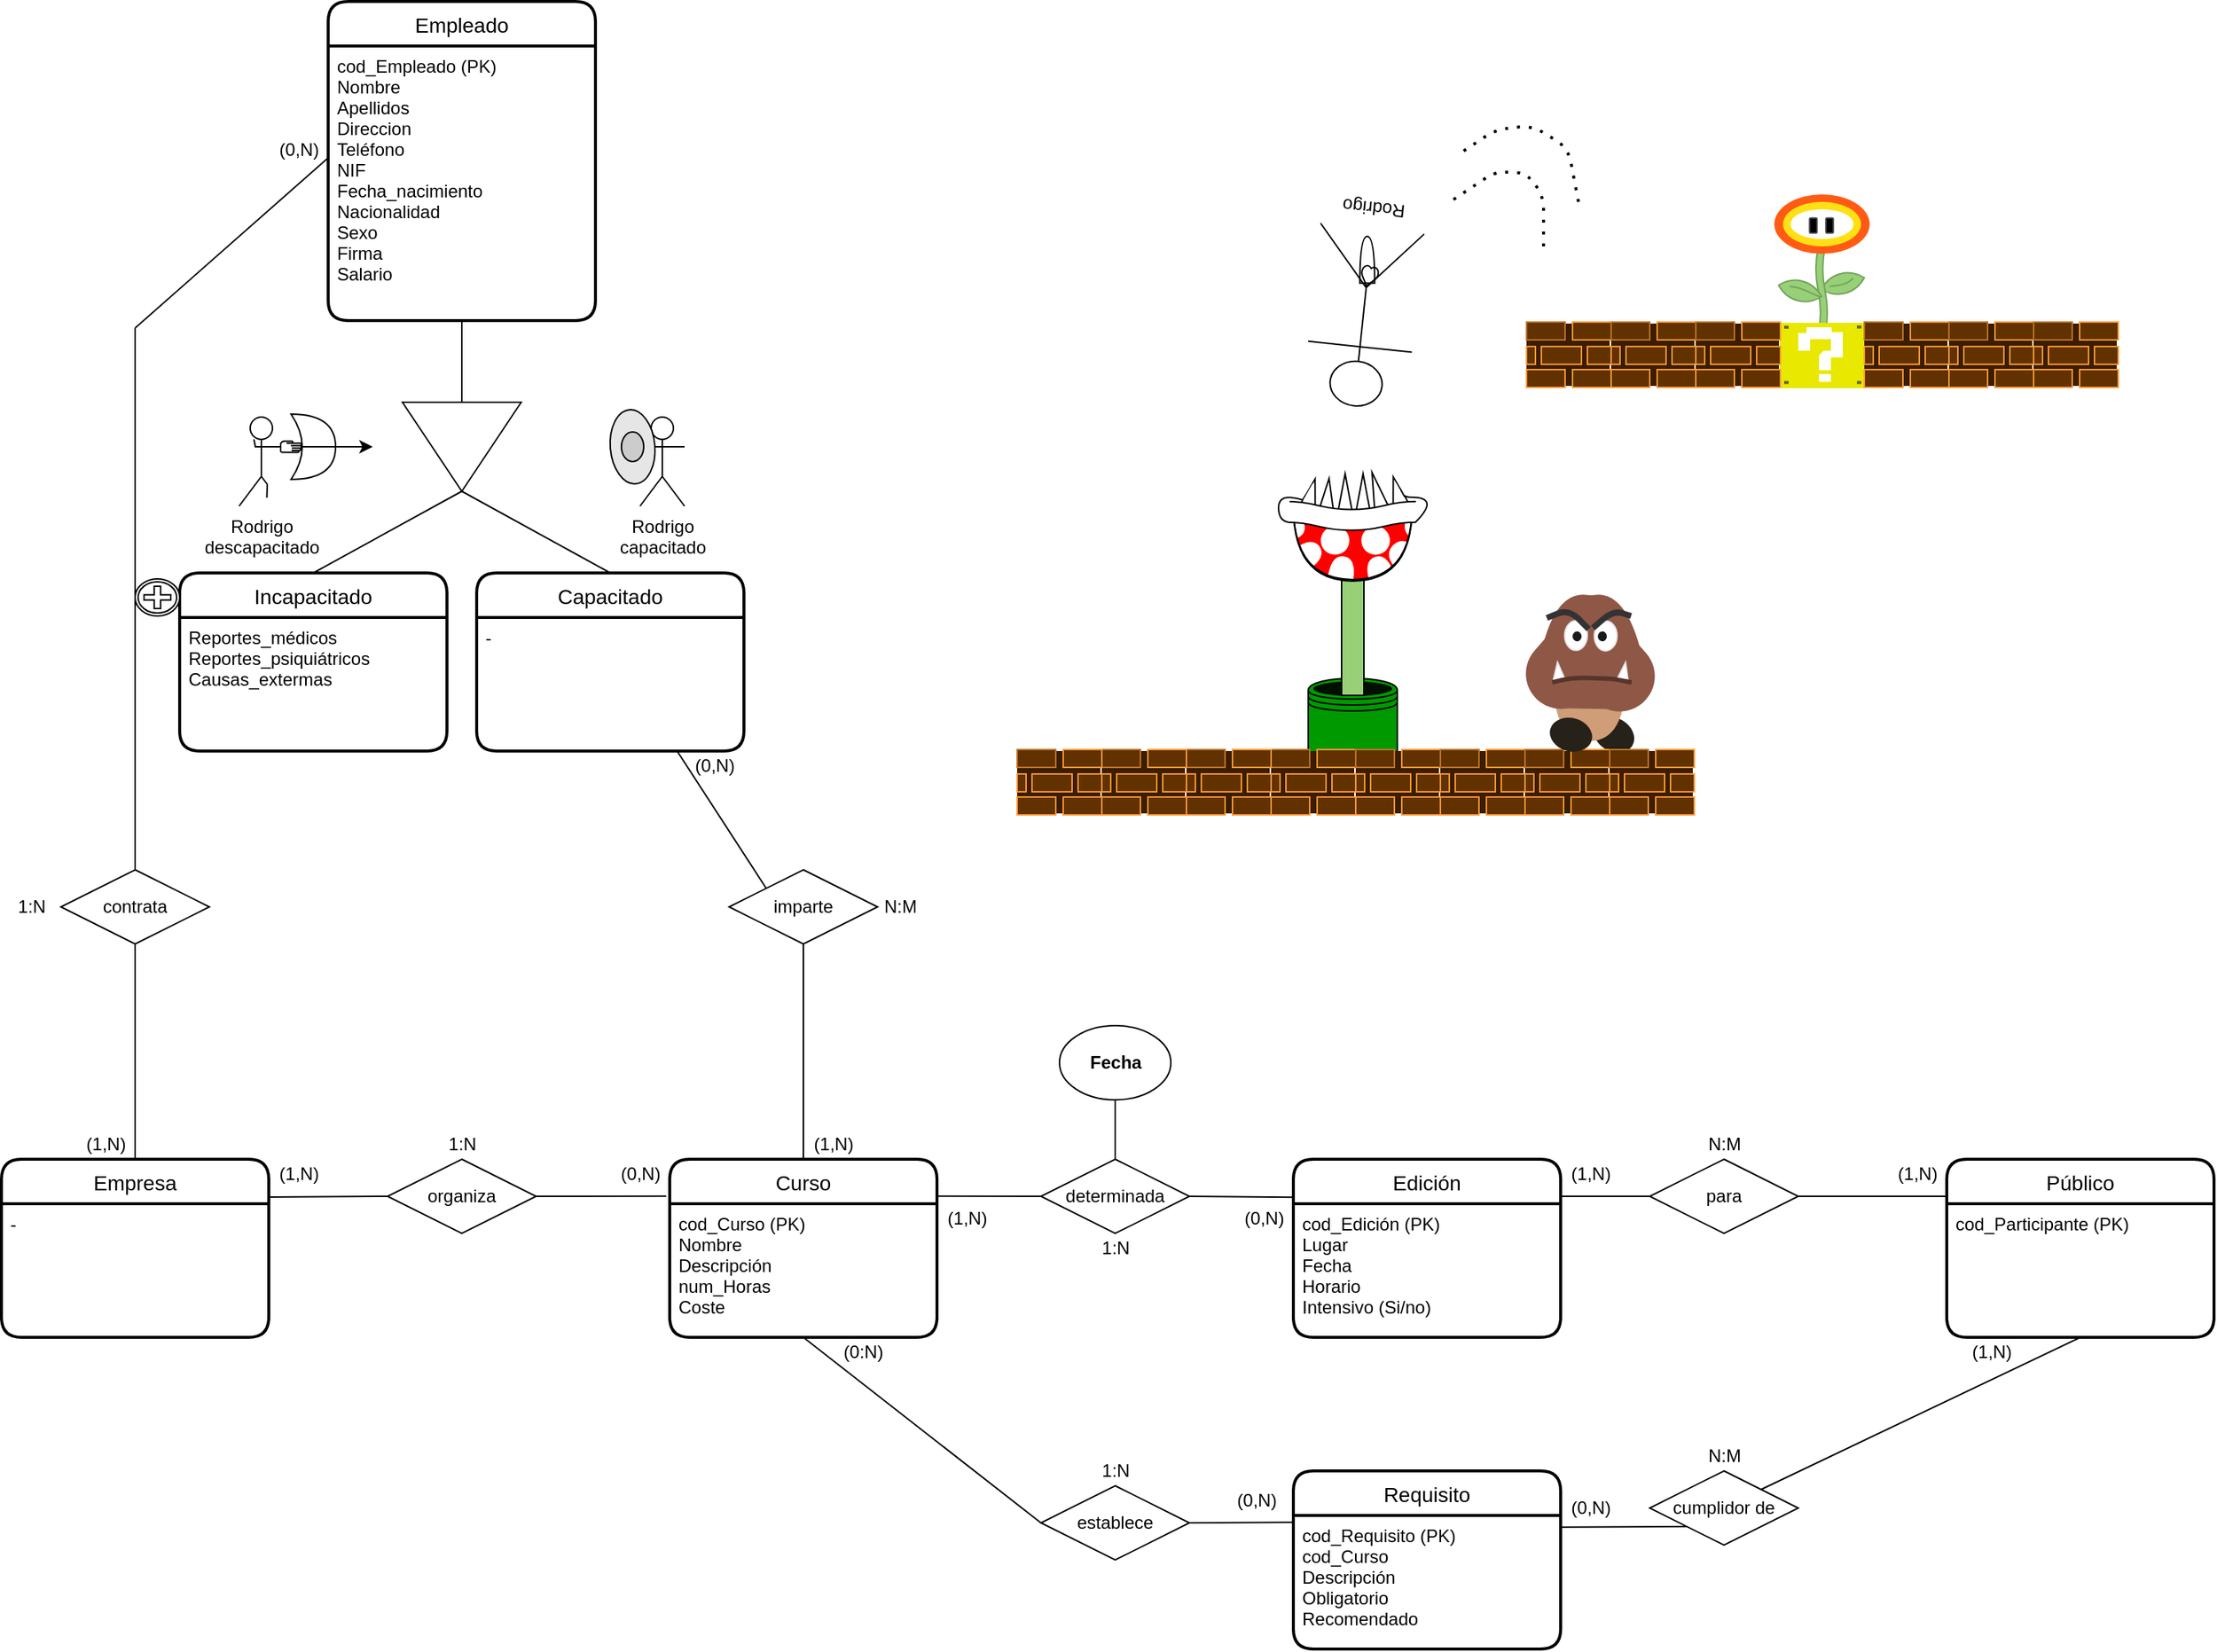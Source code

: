 <mxfile version="14.5.1" type="device"><diagram id="J_HNwD6cj26pRmCR0jRa" name="Página-1"><mxGraphModel dx="3412" dy="2725" grid="1" gridSize="10" guides="1" tooltips="1" connect="1" arrows="1" fold="1" page="1" pageScale="1" pageWidth="827" pageHeight="1169" math="0" shadow="0"><root><mxCell id="0"/><mxCell id="1" parent="0"/><mxCell id="k22lOryHHmgSbOlUSeE7-233" value="" style="ellipse;whiteSpace=wrap;html=1;strokeColor=none;fillColor=#262119;rotation=30;" vertex="1" parent="1"><mxGeometry x="641.407" y="-177.217" width="28.887" height="22.428" as="geometry"/></mxCell><mxCell id="k22lOryHHmgSbOlUSeE7-196" value="" style="whiteSpace=wrap;html=1;shape=mxgraph.basic.pointed_oval;strokeColor=#74A15C;fillColor=#97D077;rotation=-105;" vertex="1" parent="1"><mxGeometry x="801" y="-485" width="18" height="30" as="geometry"/></mxCell><mxCell id="k22lOryHHmgSbOlUSeE7-195" value="" style="shape=tape;whiteSpace=wrap;html=1;strokeColor=#74A15C;fillColor=#97D077;rotation=90;size=0.42;" vertex="1" parent="1"><mxGeometry x="766.24" y="-469" width="59" height="8" as="geometry"/></mxCell><mxCell id="k22lOryHHmgSbOlUSeE7-191" value="" style="ellipse;whiteSpace=wrap;html=1;strokeColor=none;fillColor=#FF5B14;" vertex="1" parent="1"><mxGeometry x="763.87" y="-530" width="64.25" height="40" as="geometry"/></mxCell><mxCell id="k22lOryHHmgSbOlUSeE7-173" value="" style="rounded=0;whiteSpace=wrap;html=1;strokeColor=#E8E800;fillColor=#E8E800;" vertex="1" parent="1"><mxGeometry x="768" y="-443" width="56" height="43" as="geometry"/></mxCell><mxCell id="i49qwFXdwWi4mfqq8toA-18" value="" style="shape=datastore;whiteSpace=wrap;html=1;strokeColor=#000000;fillColor=#009900;rotation=0;" parent="1" vertex="1"><mxGeometry x="450" y="-204" width="60" height="60" as="geometry"/></mxCell><mxCell id="k22lOryHHmgSbOlUSeE7-44" value="" style="rounded=0;whiteSpace=wrap;html=1;strokeColor=none;fillColor=#3B1D00;" vertex="1" parent="1"><mxGeometry x="425" y="-155" width="56" height="42" as="geometry"/></mxCell><mxCell id="k22lOryHHmgSbOlUSeE7-30" value="" style="ellipse;whiteSpace=wrap;html=1;fillColor=#000F00;strokeColor=none;" vertex="1" parent="1"><mxGeometry x="453.5" y="-202" width="53" height="10" as="geometry"/></mxCell><mxCell id="i49qwFXdwWi4mfqq8toA-33" value="" style="triangle;whiteSpace=wrap;html=1;strokeColor=#000000;fillColor=#FFFFFF;rotation=-105;" parent="1" vertex="1"><mxGeometry x="480" y="-332.55" width="35" height="13.55" as="geometry"/></mxCell><mxCell id="i49qwFXdwWi4mfqq8toA-32" value="" style="triangle;whiteSpace=wrap;html=1;strokeColor=#000000;fillColor=#FFFFFF;rotation=-90;" parent="1" vertex="1"><mxGeometry x="468.9" y="-330.49" width="36.1" height="13.55" as="geometry"/></mxCell><mxCell id="i49qwFXdwWi4mfqq8toA-28" value="" style="triangle;whiteSpace=wrap;html=1;strokeColor=#000000;fillColor=#FFFFFF;rotation=-85;" parent="1" vertex="1"><mxGeometry x="447.72" y="-330.49" width="30" height="13.55" as="geometry"/></mxCell><mxCell id="i49qwFXdwWi4mfqq8toA-29" value="" style="triangle;whiteSpace=wrap;html=1;strokeColor=#000000;fillColor=#FFFFFF;rotation=-90;" parent="1" vertex="1"><mxGeometry x="456.8" y="-330.49" width="36.1" height="13.55" as="geometry"/></mxCell><mxCell id="i49qwFXdwWi4mfqq8toA-31" value="" style="triangle;whiteSpace=wrap;html=1;strokeColor=#000000;fillColor=#FFFFFF;rotation=-105;" parent="1" vertex="1"><mxGeometry x="498" y="-334.55" width="25" height="13.55" as="geometry"/></mxCell><mxCell id="7-Smgg52Uy-sA67y1xf7-2" value="Curso" style="swimlane;childLayout=stackLayout;horizontal=1;startSize=30;horizontalStack=0;rounded=1;fontSize=14;fontStyle=0;strokeWidth=2;resizeParent=0;resizeLast=1;shadow=0;dashed=0;align=center;" parent="1" vertex="1"><mxGeometry x="20" y="120" width="180" height="120" as="geometry"/></mxCell><mxCell id="7-Smgg52Uy-sA67y1xf7-3" value="cod_Curso (PK)&#10;Nombre&#10;Descripción&#10;num_Horas&#10;Coste" style="align=left;strokeColor=none;fillColor=none;spacingLeft=4;fontSize=12;verticalAlign=top;resizable=0;rotatable=0;part=1;" parent="7-Smgg52Uy-sA67y1xf7-2" vertex="1"><mxGeometry y="30" width="180" height="90" as="geometry"/></mxCell><mxCell id="7-Smgg52Uy-sA67y1xf7-4" value="determinada" style="rhombus;whiteSpace=wrap;html=1;" parent="1" vertex="1"><mxGeometry x="270" y="120" width="100" height="50" as="geometry"/></mxCell><mxCell id="7-Smgg52Uy-sA67y1xf7-22" value="" style="endArrow=none;html=1;exitX=0;exitY=0.5;exitDx=0;exitDy=0;entryX=1.003;entryY=0.207;entryDx=0;entryDy=0;entryPerimeter=0;" parent="1" source="7-Smgg52Uy-sA67y1xf7-4" target="7-Smgg52Uy-sA67y1xf7-2" edge="1"><mxGeometry width="50" height="50" relative="1" as="geometry"><mxPoint x="120" y="390" as="sourcePoint"/><mxPoint x="220" y="145" as="targetPoint"/></mxGeometry></mxCell><mxCell id="7-Smgg52Uy-sA67y1xf7-23" value="" style="endArrow=none;html=1;exitX=1;exitY=0.5;exitDx=0;exitDy=0;entryX=-0.002;entryY=0.214;entryDx=0;entryDy=0;entryPerimeter=0;" parent="1" source="7-Smgg52Uy-sA67y1xf7-4" target="7-Smgg52Uy-sA67y1xf7-42" edge="1"><mxGeometry width="50" height="50" relative="1" as="geometry"><mxPoint x="374" y="155" as="sourcePoint"/><mxPoint x="420" y="145" as="targetPoint"/></mxGeometry></mxCell><mxCell id="7-Smgg52Uy-sA67y1xf7-37" value="organiza" style="rhombus;whiteSpace=wrap;html=1;" parent="1" vertex="1"><mxGeometry x="-170" y="120" width="100" height="50" as="geometry"/></mxCell><mxCell id="7-Smgg52Uy-sA67y1xf7-38" value="Empresa" style="swimlane;childLayout=stackLayout;horizontal=1;startSize=30;horizontalStack=0;rounded=1;fontSize=14;fontStyle=0;strokeWidth=2;resizeParent=0;resizeLast=1;shadow=0;dashed=0;align=center;" parent="1" vertex="1"><mxGeometry x="-430" y="120" width="180" height="120" as="geometry"/></mxCell><mxCell id="7-Smgg52Uy-sA67y1xf7-39" value="-" style="align=left;strokeColor=none;fillColor=none;spacingLeft=4;fontSize=12;verticalAlign=top;resizable=0;rotatable=0;part=1;" parent="7-Smgg52Uy-sA67y1xf7-38" vertex="1"><mxGeometry y="30" width="180" height="90" as="geometry"/></mxCell><mxCell id="7-Smgg52Uy-sA67y1xf7-40" value="Requisito" style="swimlane;childLayout=stackLayout;horizontal=1;startSize=30;horizontalStack=0;rounded=1;fontSize=14;fontStyle=0;strokeWidth=2;resizeParent=0;resizeLast=1;shadow=0;dashed=0;align=center;" parent="1" vertex="1"><mxGeometry x="440" y="330" width="180" height="120" as="geometry"/></mxCell><mxCell id="7-Smgg52Uy-sA67y1xf7-41" value="cod_Requisito (PK)&#10;cod_Curso&#10;Descripción&#10;Obligatorio&#10;Recomendado" style="align=left;strokeColor=none;fillColor=none;spacingLeft=4;fontSize=12;verticalAlign=top;resizable=0;rotatable=0;part=1;" parent="7-Smgg52Uy-sA67y1xf7-40" vertex="1"><mxGeometry y="30" width="180" height="90" as="geometry"/></mxCell><mxCell id="7-Smgg52Uy-sA67y1xf7-42" value="Edición" style="swimlane;childLayout=stackLayout;horizontal=1;startSize=30;horizontalStack=0;rounded=1;fontSize=14;fontStyle=0;strokeWidth=2;resizeParent=0;resizeLast=1;shadow=0;dashed=0;align=center;" parent="1" vertex="1"><mxGeometry x="440" y="120" width="180" height="120" as="geometry"/></mxCell><mxCell id="7-Smgg52Uy-sA67y1xf7-43" value="cod_Edición (PK)&#10;Lugar&#10;Fecha&#10;Horario&#10;Intensivo (Si/no)&#10;" style="align=left;strokeColor=none;fillColor=none;spacingLeft=4;fontSize=12;verticalAlign=top;resizable=0;rotatable=0;part=1;" parent="7-Smgg52Uy-sA67y1xf7-42" vertex="1"><mxGeometry y="30" width="180" height="90" as="geometry"/></mxCell><mxCell id="7-Smgg52Uy-sA67y1xf7-44" value="imparte" style="rhombus;whiteSpace=wrap;html=1;" parent="1" vertex="1"><mxGeometry x="60" y="-75" width="100" height="50" as="geometry"/></mxCell><mxCell id="7-Smgg52Uy-sA67y1xf7-45" value="Empleado" style="swimlane;childLayout=stackLayout;horizontal=1;startSize=30;horizontalStack=0;rounded=1;fontSize=14;fontStyle=0;strokeWidth=2;resizeParent=0;resizeLast=1;shadow=0;dashed=0;align=center;" parent="1" vertex="1"><mxGeometry x="-210" y="-660" width="180" height="215" as="geometry"/></mxCell><mxCell id="7-Smgg52Uy-sA67y1xf7-46" value="cod_Empleado (PK)&#10;Nombre&#10;Apellidos&#10;Direccion&#10;Teléfono&#10;NIF&#10;Fecha_nacimiento&#10;Nacionalidad&#10;Sexo&#10;Firma&#10;Salario&#10;" style="align=left;strokeColor=none;fillColor=none;spacingLeft=4;fontSize=12;verticalAlign=top;resizable=0;rotatable=0;part=1;" parent="7-Smgg52Uy-sA67y1xf7-45" vertex="1"><mxGeometry y="30" width="180" height="185" as="geometry"/></mxCell><mxCell id="7-Smgg52Uy-sA67y1xf7-51" value="contrata" style="rhombus;whiteSpace=wrap;html=1;" parent="1" vertex="1"><mxGeometry x="-390" y="-75" width="100" height="50" as="geometry"/></mxCell><mxCell id="7-Smgg52Uy-sA67y1xf7-52" value="establece" style="rhombus;whiteSpace=wrap;html=1;" parent="1" vertex="1"><mxGeometry x="270" y="340" width="100" height="50" as="geometry"/></mxCell><mxCell id="7-Smgg52Uy-sA67y1xf7-53" value="para" style="rhombus;whiteSpace=wrap;html=1;" parent="1" vertex="1"><mxGeometry x="680" y="120" width="100" height="50" as="geometry"/></mxCell><mxCell id="7-Smgg52Uy-sA67y1xf7-54" value="Público" style="swimlane;childLayout=stackLayout;horizontal=1;startSize=30;horizontalStack=0;rounded=1;fontSize=14;fontStyle=0;strokeWidth=2;resizeParent=0;resizeLast=1;shadow=0;dashed=0;align=center;" parent="1" vertex="1"><mxGeometry x="880" y="120" width="180" height="120" as="geometry"/></mxCell><mxCell id="7-Smgg52Uy-sA67y1xf7-55" value="cod_Participante (PK)" style="align=left;strokeColor=none;fillColor=none;spacingLeft=4;fontSize=12;verticalAlign=top;resizable=0;rotatable=0;part=1;" parent="7-Smgg52Uy-sA67y1xf7-54" vertex="1"><mxGeometry y="30" width="180" height="90" as="geometry"/></mxCell><mxCell id="7-Smgg52Uy-sA67y1xf7-57" value="cumplidor de" style="rhombus;whiteSpace=wrap;html=1;" parent="1" vertex="1"><mxGeometry x="680" y="330" width="100" height="50" as="geometry"/></mxCell><mxCell id="7-Smgg52Uy-sA67y1xf7-59" value="" style="endArrow=none;html=1;exitX=0.5;exitY=0;exitDx=0;exitDy=0;entryX=0.5;entryY=1;entryDx=0;entryDy=0;" parent="1" source="7-Smgg52Uy-sA67y1xf7-4" target="7-Smgg52Uy-sA67y1xf7-60" edge="1"><mxGeometry width="50" height="50" relative="1" as="geometry"><mxPoint x="295" y="80" as="sourcePoint"/><mxPoint x="345" y="70" as="targetPoint"/></mxGeometry></mxCell><mxCell id="7-Smgg52Uy-sA67y1xf7-60" value="&lt;span style=&quot;text-align: left&quot;&gt;&lt;b&gt;Fecha&lt;/b&gt;&lt;/span&gt;" style="ellipse;whiteSpace=wrap;html=1;" parent="1" vertex="1"><mxGeometry x="282.5" y="30" width="75" height="50" as="geometry"/></mxCell><mxCell id="7-Smgg52Uy-sA67y1xf7-62" value="" style="triangle;whiteSpace=wrap;html=1;rotation=90;" parent="1" vertex="1"><mxGeometry x="-150" y="-400" width="60" height="80" as="geometry"/></mxCell><mxCell id="7-Smgg52Uy-sA67y1xf7-63" value="Incapacitado" style="swimlane;childLayout=stackLayout;horizontal=1;startSize=30;horizontalStack=0;rounded=1;fontSize=14;fontStyle=0;strokeWidth=2;resizeParent=0;resizeLast=1;shadow=0;dashed=0;align=center;" parent="1" vertex="1"><mxGeometry x="-310" y="-275" width="180" height="120" as="geometry"/></mxCell><mxCell id="7-Smgg52Uy-sA67y1xf7-64" value="Reportes_médicos&#10;Reportes_psiquiátricos&#10;Causas_extermas" style="align=left;strokeColor=none;fillColor=none;spacingLeft=4;fontSize=12;verticalAlign=top;resizable=0;rotatable=0;part=1;" parent="7-Smgg52Uy-sA67y1xf7-63" vertex="1"><mxGeometry y="30" width="180" height="90" as="geometry"/></mxCell><mxCell id="7-Smgg52Uy-sA67y1xf7-65" value="Capacitado" style="swimlane;childLayout=stackLayout;horizontal=1;startSize=30;horizontalStack=0;rounded=1;fontSize=14;fontStyle=0;strokeWidth=2;resizeParent=0;resizeLast=1;shadow=0;dashed=0;align=center;" parent="1" vertex="1"><mxGeometry x="-110" y="-275" width="180" height="120" as="geometry"/></mxCell><mxCell id="7-Smgg52Uy-sA67y1xf7-66" value="-" style="align=left;strokeColor=none;fillColor=none;spacingLeft=4;fontSize=12;verticalAlign=top;resizable=0;rotatable=0;part=1;" parent="7-Smgg52Uy-sA67y1xf7-65" vertex="1"><mxGeometry y="30" width="180" height="90" as="geometry"/></mxCell><mxCell id="7-Smgg52Uy-sA67y1xf7-69" value="" style="endArrow=none;html=1;entryX=0.75;entryY=1;entryDx=0;entryDy=0;exitX=0;exitY=0;exitDx=0;exitDy=0;" parent="1" source="7-Smgg52Uy-sA67y1xf7-44" target="7-Smgg52Uy-sA67y1xf7-66" edge="1"><mxGeometry width="50" height="50" relative="1" as="geometry"><mxPoint x="140" y="-70" as="sourcePoint"/><mxPoint x="190" y="-120" as="targetPoint"/></mxGeometry></mxCell><mxCell id="7-Smgg52Uy-sA67y1xf7-70" value="" style="endArrow=none;html=1;entryX=0.5;entryY=1;entryDx=0;entryDy=0;exitX=0.5;exitY=0;exitDx=0;exitDy=0;" parent="1" source="7-Smgg52Uy-sA67y1xf7-2" target="7-Smgg52Uy-sA67y1xf7-44" edge="1"><mxGeometry width="50" height="50" relative="1" as="geometry"><mxPoint x="85" y="-52.5" as="sourcePoint"/><mxPoint x="35" y="-145" as="targetPoint"/></mxGeometry></mxCell><mxCell id="7-Smgg52Uy-sA67y1xf7-71" value="" style="endArrow=none;html=1;exitX=0.5;exitY=1;exitDx=0;exitDy=0;entryX=0.5;entryY=0;entryDx=0;entryDy=0;" parent="1" source="7-Smgg52Uy-sA67y1xf7-51" target="7-Smgg52Uy-sA67y1xf7-38" edge="1"><mxGeometry width="50" height="50" relative="1" as="geometry"><mxPoint x="95" y="-52.5" as="sourcePoint"/><mxPoint x="-410" y="60" as="targetPoint"/></mxGeometry></mxCell><mxCell id="7-Smgg52Uy-sA67y1xf7-72" value="" style="endArrow=none;html=1;exitX=0.5;exitY=0;exitDx=0;exitDy=0;" parent="1" source="7-Smgg52Uy-sA67y1xf7-51" edge="1"><mxGeometry width="50" height="50" relative="1" as="geometry"><mxPoint x="-330" y="-15" as="sourcePoint"/><mxPoint x="-340" y="-440" as="targetPoint"/></mxGeometry></mxCell><mxCell id="7-Smgg52Uy-sA67y1xf7-73" value="" style="endArrow=none;html=1;entryX=0.999;entryY=0.769;entryDx=0;entryDy=0;entryPerimeter=0;" parent="1" target="7-Smgg52Uy-sA67y1xf7-87" edge="1"><mxGeometry width="50" height="50" relative="1" as="geometry"><mxPoint x="-340" y="-440" as="sourcePoint"/><mxPoint x="-260" y="-460" as="targetPoint"/></mxGeometry></mxCell><mxCell id="7-Smgg52Uy-sA67y1xf7-74" value="" style="endArrow=none;html=1;exitX=0.5;exitY=1;exitDx=0;exitDy=0;" parent="1" source="7-Smgg52Uy-sA67y1xf7-46" target="7-Smgg52Uy-sA67y1xf7-62" edge="1"><mxGeometry width="50" height="50" relative="1" as="geometry"><mxPoint x="-330" y="-430" as="sourcePoint"/><mxPoint x="-198.02" y="-546" as="targetPoint"/></mxGeometry></mxCell><mxCell id="7-Smgg52Uy-sA67y1xf7-75" value="" style="endArrow=none;html=1;exitX=1;exitY=0.5;exitDx=0;exitDy=0;entryX=0.5;entryY=0;entryDx=0;entryDy=0;" parent="1" source="7-Smgg52Uy-sA67y1xf7-62" target="7-Smgg52Uy-sA67y1xf7-63" edge="1"><mxGeometry width="50" height="50" relative="1" as="geometry"><mxPoint x="-110" y="-435" as="sourcePoint"/><mxPoint x="-110" y="-380" as="targetPoint"/></mxGeometry></mxCell><mxCell id="7-Smgg52Uy-sA67y1xf7-76" value="" style="endArrow=none;html=1;exitX=1;exitY=0.5;exitDx=0;exitDy=0;entryX=0.5;entryY=0;entryDx=0;entryDy=0;" parent="1" source="7-Smgg52Uy-sA67y1xf7-62" target="7-Smgg52Uy-sA67y1xf7-65" edge="1"><mxGeometry width="50" height="50" relative="1" as="geometry"><mxPoint x="-110" y="-320" as="sourcePoint"/><mxPoint x="-210" y="-265" as="targetPoint"/></mxGeometry></mxCell><mxCell id="7-Smgg52Uy-sA67y1xf7-77" value="" style="endArrow=none;html=1;entryX=0;entryY=0.5;entryDx=0;entryDy=0;exitX=1.002;exitY=0.212;exitDx=0;exitDy=0;exitPerimeter=0;" parent="1" source="7-Smgg52Uy-sA67y1xf7-38" target="7-Smgg52Uy-sA67y1xf7-37" edge="1"><mxGeometry width="50" height="50" relative="1" as="geometry"><mxPoint x="-240" y="144.71" as="sourcePoint"/><mxPoint x="-180" y="144.71" as="targetPoint"/></mxGeometry></mxCell><mxCell id="7-Smgg52Uy-sA67y1xf7-78" value="" style="endArrow=none;html=1;entryX=-0.013;entryY=0.207;entryDx=0;entryDy=0;entryPerimeter=0;exitX=1;exitY=0.5;exitDx=0;exitDy=0;" parent="1" source="7-Smgg52Uy-sA67y1xf7-37" target="7-Smgg52Uy-sA67y1xf7-2" edge="1"><mxGeometry width="50" height="50" relative="1" as="geometry"><mxPoint x="-60" y="144.5" as="sourcePoint"/><mxPoint y="144.5" as="targetPoint"/></mxGeometry></mxCell><mxCell id="7-Smgg52Uy-sA67y1xf7-79" value="" style="endArrow=none;html=1;exitX=1;exitY=0.5;exitDx=0;exitDy=0;entryX=0.003;entryY=0.052;entryDx=0;entryDy=0;entryPerimeter=0;" parent="1" source="7-Smgg52Uy-sA67y1xf7-52" target="7-Smgg52Uy-sA67y1xf7-41" edge="1"><mxGeometry width="50" height="50" relative="1" as="geometry"><mxPoint x="365" y="364.5" as="sourcePoint"/><mxPoint x="425" y="364.5" as="targetPoint"/></mxGeometry></mxCell><mxCell id="7-Smgg52Uy-sA67y1xf7-80" value="" style="endArrow=none;html=1;entryX=0;entryY=0.5;entryDx=0;entryDy=0;" parent="1" target="7-Smgg52Uy-sA67y1xf7-53" edge="1"><mxGeometry width="50" height="50" relative="1" as="geometry"><mxPoint x="620" y="145" as="sourcePoint"/><mxPoint x="680" y="144.5" as="targetPoint"/></mxGeometry></mxCell><mxCell id="7-Smgg52Uy-sA67y1xf7-81" value="" style="endArrow=none;html=1;exitX=1;exitY=0.5;exitDx=0;exitDy=0;entryX=0;entryY=0.208;entryDx=0;entryDy=0;entryPerimeter=0;" parent="1" source="7-Smgg52Uy-sA67y1xf7-53" target="7-Smgg52Uy-sA67y1xf7-54" edge="1"><mxGeometry width="50" height="50" relative="1" as="geometry"><mxPoint x="800" y="130" as="sourcePoint"/><mxPoint x="860" y="130" as="targetPoint"/></mxGeometry></mxCell><mxCell id="7-Smgg52Uy-sA67y1xf7-82" value="" style="endArrow=none;html=1;entryX=0;entryY=1;entryDx=0;entryDy=0;exitX=1.001;exitY=0.088;exitDx=0;exitDy=0;exitPerimeter=0;" parent="1" source="7-Smgg52Uy-sA67y1xf7-41" target="7-Smgg52Uy-sA67y1xf7-57" edge="1"><mxGeometry width="50" height="50" relative="1" as="geometry"><mxPoint x="619" y="368" as="sourcePoint"/><mxPoint x="695" y="364.5" as="targetPoint"/></mxGeometry></mxCell><mxCell id="7-Smgg52Uy-sA67y1xf7-83" value="" style="endArrow=none;html=1;exitX=1;exitY=0;exitDx=0;exitDy=0;entryX=0.5;entryY=1;entryDx=0;entryDy=0;" parent="1" source="7-Smgg52Uy-sA67y1xf7-57" target="7-Smgg52Uy-sA67y1xf7-54" edge="1"><mxGeometry width="50" height="50" relative="1" as="geometry"><mxPoint x="940" y="320" as="sourcePoint"/><mxPoint x="1000" y="320" as="targetPoint"/></mxGeometry></mxCell><mxCell id="7-Smgg52Uy-sA67y1xf7-85" value="1:N" style="text;html=1;align=center;verticalAlign=middle;resizable=0;points=[];autosize=1;" parent="1" vertex="1"><mxGeometry x="-425" y="-60" width="30" height="20" as="geometry"/></mxCell><mxCell id="7-Smgg52Uy-sA67y1xf7-86" value="(1,N)" style="text;html=1;align=center;verticalAlign=middle;resizable=0;points=[];autosize=1;" parent="1" vertex="1"><mxGeometry x="-380" y="100" width="40" height="20" as="geometry"/></mxCell><mxCell id="7-Smgg52Uy-sA67y1xf7-87" value="(0,N)" style="text;html=1;align=center;verticalAlign=middle;resizable=0;points=[];autosize=1;" parent="1" vertex="1"><mxGeometry x="-250" y="-570" width="40" height="20" as="geometry"/></mxCell><mxCell id="7-Smgg52Uy-sA67y1xf7-88" value="(0,N)" style="text;html=1;align=center;verticalAlign=middle;resizable=0;points=[];autosize=1;" parent="1" vertex="1"><mxGeometry x="30" y="-155" width="40" height="20" as="geometry"/></mxCell><mxCell id="7-Smgg52Uy-sA67y1xf7-89" value="1:N" style="text;html=1;align=center;verticalAlign=middle;resizable=0;points=[];autosize=1;" parent="1" vertex="1"><mxGeometry x="305" y="170" width="30" height="20" as="geometry"/></mxCell><mxCell id="7-Smgg52Uy-sA67y1xf7-90" value="(1,N)" style="text;html=1;align=center;verticalAlign=middle;resizable=0;points=[];autosize=1;" parent="1" vertex="1"><mxGeometry x="200" y="150" width="40" height="20" as="geometry"/></mxCell><mxCell id="7-Smgg52Uy-sA67y1xf7-91" value="(0,N)" style="text;html=1;align=center;verticalAlign=middle;resizable=0;points=[];autosize=1;" parent="1" vertex="1"><mxGeometry x="400" y="150" width="40" height="20" as="geometry"/></mxCell><mxCell id="7-Smgg52Uy-sA67y1xf7-92" value="N:M" style="text;html=1;align=center;verticalAlign=middle;resizable=0;points=[];autosize=1;" parent="1" vertex="1"><mxGeometry x="155" y="-60" width="40" height="20" as="geometry"/></mxCell><mxCell id="7-Smgg52Uy-sA67y1xf7-93" value="(1,N)" style="text;html=1;align=center;verticalAlign=middle;resizable=0;points=[];autosize=1;" parent="1" vertex="1"><mxGeometry x="110" y="100" width="40" height="20" as="geometry"/></mxCell><mxCell id="7-Smgg52Uy-sA67y1xf7-94" value="N:M" style="text;html=1;align=center;verticalAlign=middle;resizable=0;points=[];autosize=1;" parent="1" vertex="1"><mxGeometry x="710" y="100" width="40" height="20" as="geometry"/></mxCell><mxCell id="7-Smgg52Uy-sA67y1xf7-95" value="(1,N)" style="text;html=1;align=center;verticalAlign=middle;resizable=0;points=[];autosize=1;" parent="1" vertex="1"><mxGeometry x="620" y="120" width="40" height="20" as="geometry"/></mxCell><mxCell id="7-Smgg52Uy-sA67y1xf7-96" value="(1,N)" style="text;html=1;align=center;verticalAlign=middle;resizable=0;points=[];autosize=1;" parent="1" vertex="1"><mxGeometry x="840" y="120" width="40" height="20" as="geometry"/></mxCell><mxCell id="7-Smgg52Uy-sA67y1xf7-97" value="N:M" style="text;html=1;align=center;verticalAlign=middle;resizable=0;points=[];autosize=1;" parent="1" vertex="1"><mxGeometry x="710" y="310" width="40" height="20" as="geometry"/></mxCell><mxCell id="7-Smgg52Uy-sA67y1xf7-98" value="(1,N)" style="text;html=1;align=center;verticalAlign=middle;resizable=0;points=[];autosize=1;" parent="1" vertex="1"><mxGeometry x="890" y="240" width="40" height="20" as="geometry"/></mxCell><mxCell id="7-Smgg52Uy-sA67y1xf7-99" value="(0,N)" style="text;html=1;align=center;verticalAlign=middle;resizable=0;points=[];autosize=1;" parent="1" vertex="1"><mxGeometry x="620" y="345" width="40" height="20" as="geometry"/></mxCell><mxCell id="7-Smgg52Uy-sA67y1xf7-100" value="1:N" style="text;html=1;align=center;verticalAlign=middle;resizable=0;points=[];autosize=1;" parent="1" vertex="1"><mxGeometry x="305" y="320" width="30" height="20" as="geometry"/></mxCell><mxCell id="7-Smgg52Uy-sA67y1xf7-101" value="" style="endArrow=none;html=1;exitX=0;exitY=0.5;exitDx=0;exitDy=0;entryX=0.5;entryY=1;entryDx=0;entryDy=0;" parent="1" source="7-Smgg52Uy-sA67y1xf7-52" target="7-Smgg52Uy-sA67y1xf7-3" edge="1"><mxGeometry width="50" height="50" relative="1" as="geometry"><mxPoint x="440" y="375" as="sourcePoint"/><mxPoint x="530.54" y="374.68" as="targetPoint"/></mxGeometry></mxCell><mxCell id="7-Smgg52Uy-sA67y1xf7-102" value="(0,N)" style="text;html=1;align=center;verticalAlign=middle;resizable=0;points=[];autosize=1;" parent="1" vertex="1"><mxGeometry x="395" y="340" width="40" height="20" as="geometry"/></mxCell><mxCell id="7-Smgg52Uy-sA67y1xf7-103" value="(0:N)" style="text;html=1;align=center;verticalAlign=middle;resizable=0;points=[];autosize=1;" parent="1" vertex="1"><mxGeometry x="130" y="240" width="40" height="20" as="geometry"/></mxCell><mxCell id="7-Smgg52Uy-sA67y1xf7-104" value="(1,N)" style="text;html=1;align=center;verticalAlign=middle;resizable=0;points=[];autosize=1;" parent="1" vertex="1"><mxGeometry x="-250" y="120" width="40" height="20" as="geometry"/></mxCell><mxCell id="7-Smgg52Uy-sA67y1xf7-105" value="1:N" style="text;html=1;align=center;verticalAlign=middle;resizable=0;points=[];autosize=1;" parent="1" vertex="1"><mxGeometry x="-135" y="100" width="30" height="20" as="geometry"/></mxCell><mxCell id="7-Smgg52Uy-sA67y1xf7-106" value="(0,N)" style="text;html=1;align=center;verticalAlign=middle;resizable=0;points=[];autosize=1;" parent="1" vertex="1"><mxGeometry x="-20" y="120" width="40" height="20" as="geometry"/></mxCell><mxCell id="i49qwFXdwWi4mfqq8toA-2" value="Rodrigo" style="shape=umlActor;verticalLabelPosition=bottom;verticalAlign=top;html=1;outlineConnect=0;rotation=-174;" parent="1" vertex="1"><mxGeometry x="451.88" y="-507.31" width="70.15" height="120" as="geometry"/></mxCell><mxCell id="i49qwFXdwWi4mfqq8toA-3" value="Rodrigo&lt;br&gt;capacitado" style="shape=umlActor;verticalLabelPosition=bottom;verticalAlign=top;html=1;outlineConnect=0;" parent="1" vertex="1"><mxGeometry y="-380" width="30" height="60" as="geometry"/></mxCell><mxCell id="i49qwFXdwWi4mfqq8toA-4" value="Rodrigo&lt;br&gt;descapacitado" style="shape=umlActor;verticalLabelPosition=bottom;verticalAlign=top;html=1;outlineConnect=0;" parent="1" vertex="1"><mxGeometry x="-270" y="-380" width="30" height="60" as="geometry"/></mxCell><mxCell id="i49qwFXdwWi4mfqq8toA-5" value="" style="whiteSpace=wrap;html=1;aspect=fixed;strokeColor=#FFFFFF;" parent="1" vertex="1"><mxGeometry x="-250" y="-349" width="30" height="30" as="geometry"/></mxCell><mxCell id="i49qwFXdwWi4mfqq8toA-6" value="" style="endArrow=none;html=1;exitX=-0.043;exitY=0.777;exitDx=0;exitDy=0;exitPerimeter=0;" parent="1" source="i49qwFXdwWi4mfqq8toA-5" edge="1"><mxGeometry width="50" height="50" relative="1" as="geometry"><mxPoint x="-228.5" y="-319" as="sourcePoint"/><mxPoint x="-251" y="-335" as="targetPoint"/></mxGeometry></mxCell><mxCell id="i49qwFXdwWi4mfqq8toA-7" value="" style="whiteSpace=wrap;html=1;aspect=fixed;strokeColor=#FFFFFF;" parent="1" vertex="1"><mxGeometry x="-290" y="-365" width="30" height="30" as="geometry"/></mxCell><mxCell id="i49qwFXdwWi4mfqq8toA-8" value="" style="endArrow=none;html=1;exitX=1;exitY=0;exitDx=0;exitDy=0;" parent="1" source="i49qwFXdwWi4mfqq8toA-7" edge="1"><mxGeometry width="50" height="50" relative="1" as="geometry"><mxPoint x="-309" y="-310" as="sourcePoint"/><mxPoint x="-259" y="-360" as="targetPoint"/></mxGeometry></mxCell><mxCell id="i49qwFXdwWi4mfqq8toA-9" value="" style="endArrow=classic;html=1;" parent="1" edge="1"><mxGeometry width="50" height="50" relative="1" as="geometry"><mxPoint x="-230" y="-360" as="sourcePoint"/><mxPoint x="-180" y="-360" as="targetPoint"/></mxGeometry></mxCell><mxCell id="i49qwFXdwWi4mfqq8toA-10" value="" style="shape=xor;whiteSpace=wrap;html=1;strokeColor=#000000;fillColor=none;" parent="1" vertex="1"><mxGeometry x="-235" y="-382" width="30" height="44" as="geometry"/></mxCell><mxCell id="i49qwFXdwWi4mfqq8toA-11" value="" style="ellipse;whiteSpace=wrap;html=1;strokeColor=#000000;fillColor=#E6E6E6;rotation=-95;" parent="1" vertex="1"><mxGeometry x="-30" y="-375" width="50" height="30" as="geometry"/></mxCell><mxCell id="i49qwFXdwWi4mfqq8toA-12" value="" style="ellipse;whiteSpace=wrap;html=1;strokeColor=#000000;fillColor=#CCCCCC;rotation=-90;" parent="1" vertex="1"><mxGeometry x="-15" y="-367.5" width="20" height="15" as="geometry"/></mxCell><mxCell id="i49qwFXdwWi4mfqq8toA-17" value="" style="shape=mxgraph.bpmn.manual_task;html=1;outlineConnect=0;strokeColor=#000000;fillColor=#FFFFFF;" parent="1" vertex="1"><mxGeometry x="-242" y="-363.75" width="14" height="7.5" as="geometry"/></mxCell><mxCell id="i49qwFXdwWi4mfqq8toA-20" value="" style="shape=mxgraph.bpmn.shape;html=1;verticalLabelPosition=bottom;labelBackgroundColor=#ffffff;verticalAlign=top;align=center;perimeter=ellipsePerimeter;outlineConnect=0;outline=boundInt;symbol=parallelMultiple;strokeColor=#000000;fillColor=#FFFFFF;" parent="1" vertex="1"><mxGeometry x="-340" y="-271" width="30" height="25" as="geometry"/></mxCell><mxCell id="i49qwFXdwWi4mfqq8toA-21" value="" style="rounded=0;whiteSpace=wrap;html=1;strokeColor=#000000;fillColor=#97D077;rotation=-90;" parent="1" vertex="1"><mxGeometry x="440" y="-240" width="80" height="15" as="geometry"/></mxCell><mxCell id="i49qwFXdwWi4mfqq8toA-22" value="" style="shape=xor;whiteSpace=wrap;html=1;strokeColor=#000000;fillColor=#FF0000;rotation=90;" parent="1" vertex="1"><mxGeometry x="455" y="-335" width="50" height="80" as="geometry"/></mxCell><mxCell id="k22lOryHHmgSbOlUSeE7-1" value="" style="shape=or;whiteSpace=wrap;html=1;strokeColor=none;rotation=-80;" vertex="1" parent="1"><mxGeometry x="465.39" y="-287.23" width="15.22" height="17.23" as="geometry"/></mxCell><mxCell id="k22lOryHHmgSbOlUSeE7-2" value="" style="shape=or;whiteSpace=wrap;html=1;strokeColor=none;rotation=-35;" vertex="1" parent="1"><mxGeometry x="443.79" y="-297" width="15.22" height="17.23" as="geometry"/></mxCell><mxCell id="k22lOryHHmgSbOlUSeE7-3" value="" style="shape=or;whiteSpace=wrap;html=1;strokeColor=none;rotation=-6;" vertex="1" parent="1"><mxGeometry x="432.5" y="-314.23" width="15.22" height="17.23" as="geometry"/></mxCell><mxCell id="k22lOryHHmgSbOlUSeE7-4" value="" style="shape=or;whiteSpace=wrap;html=1;strokeColor=none;rotation=-107;" vertex="1" parent="1"><mxGeometry x="489.78" y="-287.23" width="15.22" height="17.23" as="geometry"/></mxCell><mxCell id="k22lOryHHmgSbOlUSeE7-5" value="" style="shape=or;whiteSpace=wrap;html=1;strokeColor=none;rotation=-170;" vertex="1" parent="1"><mxGeometry x="515" y="-316.94" width="15" height="20" as="geometry"/></mxCell><mxCell id="k22lOryHHmgSbOlUSeE7-6" value="" style="ellipse;whiteSpace=wrap;html=1;aspect=fixed;fillColor=#FFFFFF;strokeColor=none;" vertex="1" parent="1"><mxGeometry x="485.77" y="-306.46" width="19.23" height="19.23" as="geometry"/></mxCell><mxCell id="k22lOryHHmgSbOlUSeE7-7" value="" style="ellipse;whiteSpace=wrap;html=1;aspect=fixed;fillColor=#FFFFFF;strokeColor=none;" vertex="1" parent="1"><mxGeometry x="458.49" y="-306.46" width="19.23" height="19.23" as="geometry"/></mxCell><mxCell id="k22lOryHHmgSbOlUSeE7-8" value="" style="shape=or;whiteSpace=wrap;html=1;strokeColor=none;rotation=-135;" vertex="1" parent="1"><mxGeometry x="505" y="-298.39" width="15" height="20" as="geometry"/></mxCell><mxCell id="k22lOryHHmgSbOlUSeE7-9" value="" style="shape=xor;whiteSpace=wrap;html=1;strokeColor=#000000;fillColor=none;rotation=90;" vertex="1" parent="1"><mxGeometry x="455" y="-335.55" width="50" height="80" as="geometry"/></mxCell><mxCell id="k22lOryHHmgSbOlUSeE7-10" value="" style="shape=xor;whiteSpace=wrap;html=1;strokeColor=#000000;fillColor=none;rotation=90;" vertex="1" parent="1"><mxGeometry x="455" y="-334.55" width="50" height="80" as="geometry"/></mxCell><mxCell id="i49qwFXdwWi4mfqq8toA-24" value="" style="triangle;whiteSpace=wrap;html=1;strokeColor=#000000;fillColor=#FFFFFF;rotation=-75;" parent="1" vertex="1"><mxGeometry x="438.9" y="-333.18" width="25" height="13.55" as="geometry"/></mxCell><mxCell id="k22lOryHHmgSbOlUSeE7-12" value="" style="verticalLabelPosition=bottom;verticalAlign=top;html=1;shape=mxgraph.basic.wave2;dy=0.3;fillColor=#FFFFFF;" vertex="1" parent="1"><mxGeometry x="412.5" y="-323.39" width="133" height="20" as="geometry"/></mxCell><mxCell id="k22lOryHHmgSbOlUSeE7-14" value="" style="verticalLabelPosition=bottom;verticalAlign=top;html=1;shape=mxgraph.basic.rect;fillColor2=none;strokeWidth=1;size=20;indent=5;fillColor=#FFFFFF;strokeColor=none;" vertex="1" parent="1"><mxGeometry x="392.5" y="-359.39" width="45" height="60" as="geometry"/></mxCell><mxCell id="k22lOryHHmgSbOlUSeE7-17" value="" style="curved=1;endArrow=classic;html=1;exitX=1.026;exitY=0.84;exitDx=0;exitDy=0;exitPerimeter=0;" edge="1" parent="1" source="k22lOryHHmgSbOlUSeE7-14"><mxGeometry width="50" height="50" relative="1" as="geometry"><mxPoint x="360" y="-270" as="sourcePoint"/><mxPoint x="439" y="-370" as="targetPoint"/><Array as="points"><mxPoint x="430" y="-309"/><mxPoint x="430" y="-329"/><mxPoint x="460" y="-320"/></Array></mxGeometry></mxCell><mxCell id="k22lOryHHmgSbOlUSeE7-21" value="" style="verticalLabelPosition=bottom;verticalAlign=top;html=1;shape=mxgraph.basic.rect;fillColor2=none;strokeWidth=1;size=20;indent=5;fillColor=#FFFFFF;strokeColor=none;rotation=30;" vertex="1" parent="1"><mxGeometry x="418.79" y="-387.31" width="45" height="52" as="geometry"/></mxCell><mxCell id="k22lOryHHmgSbOlUSeE7-22" value="" style="triangle;whiteSpace=wrap;html=1;fillColor=#FFFFFF;rotation=-75;strokeColor=none;" vertex="1" parent="1"><mxGeometry x="444.84" y="-332.55" width="13.12" height="6.77" as="geometry"/></mxCell><mxCell id="k22lOryHHmgSbOlUSeE7-15" value="" style="verticalLabelPosition=bottom;verticalAlign=top;html=1;shape=mxgraph.basic.rect;fillColor2=none;strokeWidth=1;size=20;indent=5;fillColor=#FFFFFF;strokeColor=none;" vertex="1" parent="1"><mxGeometry x="522.5" y="-358.39" width="45" height="60" as="geometry"/></mxCell><mxCell id="k22lOryHHmgSbOlUSeE7-27" value="" style="curved=1;endArrow=classic;html=1;exitX=-0.004;exitY=0.819;exitDx=0;exitDy=0;exitPerimeter=0;" edge="1" parent="1" source="k22lOryHHmgSbOlUSeE7-15"><mxGeometry width="50" height="50" relative="1" as="geometry"><mxPoint x="538.67" y="-306.49" as="sourcePoint"/><mxPoint x="539" y="-367.5" as="targetPoint"/><Array as="points"><mxPoint x="539" y="-326"/><mxPoint x="500" y="-326"/></Array></mxGeometry></mxCell><mxCell id="k22lOryHHmgSbOlUSeE7-28" value="" style="verticalLabelPosition=bottom;verticalAlign=top;html=1;shape=mxgraph.basic.rect;fillColor2=none;strokeWidth=1;size=20;indent=5;fillColor=#FFFFFF;strokeColor=none;rotation=-30;" vertex="1" parent="1"><mxGeometry x="497" y="-394.55" width="45" height="60" as="geometry"/></mxCell><mxCell id="k22lOryHHmgSbOlUSeE7-29" value="" style="triangle;whiteSpace=wrap;html=1;fillColor=#FFFFFF;rotation=-105;strokeColor=none;" vertex="1" parent="1"><mxGeometry x="503.94" y="-333.18" width="13.12" height="6.77" as="geometry"/></mxCell><mxCell id="k22lOryHHmgSbOlUSeE7-36" value="" style="rounded=0;whiteSpace=wrap;html=1;strokeColor=#BF7326;fillColor=#613200;" vertex="1" parent="1"><mxGeometry x="425" y="-156" width="26" height="12" as="geometry"/></mxCell><mxCell id="k22lOryHHmgSbOlUSeE7-37" value="" style="rounded=0;whiteSpace=wrap;html=1;strokeColor=#FF9933;fillColor=#613200;" vertex="1" parent="1"><mxGeometry x="456" y="-156" width="26" height="12" as="geometry"/></mxCell><mxCell id="k22lOryHHmgSbOlUSeE7-38" value="" style="rounded=0;whiteSpace=wrap;html=1;strokeColor=#FF9933;fillColor=#613200;" vertex="1" parent="1"><mxGeometry x="425" y="-139.55" width="6" height="12" as="geometry"/></mxCell><mxCell id="k22lOryHHmgSbOlUSeE7-39" value="" style="rounded=0;whiteSpace=wrap;html=1;strokeColor=#FF9933;fillColor=#613200;" vertex="1" parent="1"><mxGeometry x="435" y="-139.55" width="27" height="12" as="geometry"/></mxCell><mxCell id="k22lOryHHmgSbOlUSeE7-41" value="" style="rounded=0;whiteSpace=wrap;html=1;strokeColor=#FF9933;fillColor=#613200;" vertex="1" parent="1"><mxGeometry x="466" y="-139.55" width="16" height="12" as="geometry"/></mxCell><mxCell id="k22lOryHHmgSbOlUSeE7-42" value="" style="rounded=0;whiteSpace=wrap;html=1;strokeColor=#FF9933;fillColor=#613200;" vertex="1" parent="1"><mxGeometry x="425" y="-124" width="26" height="12" as="geometry"/></mxCell><mxCell id="k22lOryHHmgSbOlUSeE7-43" value="" style="rounded=0;whiteSpace=wrap;html=1;strokeColor=#FF9933;fillColor=#613200;" vertex="1" parent="1"><mxGeometry x="456" y="-124" width="26" height="12" as="geometry"/></mxCell><mxCell id="k22lOryHHmgSbOlUSeE7-45" value="" style="rounded=0;whiteSpace=wrap;html=1;strokeColor=none;fillColor=#3B1D00;" vertex="1" parent="1"><mxGeometry x="482" y="-155" width="56" height="42" as="geometry"/></mxCell><mxCell id="k22lOryHHmgSbOlUSeE7-46" value="" style="rounded=0;whiteSpace=wrap;html=1;strokeColor=#BF7326;fillColor=#613200;" vertex="1" parent="1"><mxGeometry x="482" y="-156" width="26" height="12" as="geometry"/></mxCell><mxCell id="k22lOryHHmgSbOlUSeE7-47" value="" style="rounded=0;whiteSpace=wrap;html=1;strokeColor=#FF9933;fillColor=#613200;" vertex="1" parent="1"><mxGeometry x="513" y="-156" width="26" height="12" as="geometry"/></mxCell><mxCell id="k22lOryHHmgSbOlUSeE7-48" value="" style="rounded=0;whiteSpace=wrap;html=1;strokeColor=#FF9933;fillColor=#613200;" vertex="1" parent="1"><mxGeometry x="482" y="-139.55" width="6" height="12" as="geometry"/></mxCell><mxCell id="k22lOryHHmgSbOlUSeE7-49" value="" style="rounded=0;whiteSpace=wrap;html=1;strokeColor=#FF9933;fillColor=#613200;" vertex="1" parent="1"><mxGeometry x="492" y="-139.55" width="27" height="12" as="geometry"/></mxCell><mxCell id="k22lOryHHmgSbOlUSeE7-50" value="" style="rounded=0;whiteSpace=wrap;html=1;strokeColor=#FF9933;fillColor=#613200;" vertex="1" parent="1"><mxGeometry x="523" y="-139.55" width="16" height="12" as="geometry"/></mxCell><mxCell id="k22lOryHHmgSbOlUSeE7-51" value="" style="rounded=0;whiteSpace=wrap;html=1;strokeColor=#FF9933;fillColor=#613200;" vertex="1" parent="1"><mxGeometry x="482" y="-124" width="26" height="12" as="geometry"/></mxCell><mxCell id="k22lOryHHmgSbOlUSeE7-52" value="" style="rounded=0;whiteSpace=wrap;html=1;strokeColor=#FF9933;fillColor=#613200;" vertex="1" parent="1"><mxGeometry x="513" y="-124" width="26" height="12" as="geometry"/></mxCell><mxCell id="k22lOryHHmgSbOlUSeE7-61" value="" style="rounded=0;whiteSpace=wrap;html=1;strokeColor=none;fillColor=#3B1D00;" vertex="1" parent="1"><mxGeometry x="368" y="-155" width="56" height="42" as="geometry"/></mxCell><mxCell id="k22lOryHHmgSbOlUSeE7-62" value="" style="rounded=0;whiteSpace=wrap;html=1;strokeColor=#BF7326;fillColor=#613200;" vertex="1" parent="1"><mxGeometry x="368" y="-156" width="26" height="12" as="geometry"/></mxCell><mxCell id="k22lOryHHmgSbOlUSeE7-63" value="" style="rounded=0;whiteSpace=wrap;html=1;strokeColor=#FF9933;fillColor=#613200;" vertex="1" parent="1"><mxGeometry x="399" y="-156" width="26" height="12" as="geometry"/></mxCell><mxCell id="k22lOryHHmgSbOlUSeE7-64" value="" style="rounded=0;whiteSpace=wrap;html=1;strokeColor=#FF9933;fillColor=#613200;" vertex="1" parent="1"><mxGeometry x="368" y="-139.55" width="6" height="12" as="geometry"/></mxCell><mxCell id="k22lOryHHmgSbOlUSeE7-65" value="" style="rounded=0;whiteSpace=wrap;html=1;strokeColor=#FF9933;fillColor=#613200;" vertex="1" parent="1"><mxGeometry x="378" y="-139.55" width="27" height="12" as="geometry"/></mxCell><mxCell id="k22lOryHHmgSbOlUSeE7-66" value="" style="rounded=0;whiteSpace=wrap;html=1;strokeColor=#FF9933;fillColor=#613200;" vertex="1" parent="1"><mxGeometry x="409" y="-139.55" width="16" height="12" as="geometry"/></mxCell><mxCell id="k22lOryHHmgSbOlUSeE7-67" value="" style="rounded=0;whiteSpace=wrap;html=1;strokeColor=#FF9933;fillColor=#613200;" vertex="1" parent="1"><mxGeometry x="368" y="-124" width="26" height="12" as="geometry"/></mxCell><mxCell id="k22lOryHHmgSbOlUSeE7-68" value="" style="rounded=0;whiteSpace=wrap;html=1;strokeColor=#FF9933;fillColor=#613200;" vertex="1" parent="1"><mxGeometry x="399" y="-124" width="26" height="12" as="geometry"/></mxCell><mxCell id="k22lOryHHmgSbOlUSeE7-69" value="" style="rounded=0;whiteSpace=wrap;html=1;strokeColor=none;fillColor=#3B1D00;" vertex="1" parent="1"><mxGeometry x="539" y="-155" width="56" height="42" as="geometry"/></mxCell><mxCell id="k22lOryHHmgSbOlUSeE7-70" value="" style="rounded=0;whiteSpace=wrap;html=1;strokeColor=#BF7326;fillColor=#613200;" vertex="1" parent="1"><mxGeometry x="539" y="-156" width="26" height="12" as="geometry"/></mxCell><mxCell id="k22lOryHHmgSbOlUSeE7-71" value="" style="rounded=0;whiteSpace=wrap;html=1;strokeColor=#FF9933;fillColor=#613200;" vertex="1" parent="1"><mxGeometry x="570" y="-156" width="26" height="12" as="geometry"/></mxCell><mxCell id="k22lOryHHmgSbOlUSeE7-72" value="" style="rounded=0;whiteSpace=wrap;html=1;strokeColor=#FF9933;fillColor=#613200;" vertex="1" parent="1"><mxGeometry x="539" y="-139.55" width="6" height="12" as="geometry"/></mxCell><mxCell id="k22lOryHHmgSbOlUSeE7-73" value="" style="rounded=0;whiteSpace=wrap;html=1;strokeColor=#FF9933;fillColor=#613200;" vertex="1" parent="1"><mxGeometry x="549" y="-139.55" width="27" height="12" as="geometry"/></mxCell><mxCell id="k22lOryHHmgSbOlUSeE7-74" value="" style="rounded=0;whiteSpace=wrap;html=1;strokeColor=#FF9933;fillColor=#613200;" vertex="1" parent="1"><mxGeometry x="580" y="-139.55" width="16" height="12" as="geometry"/></mxCell><mxCell id="k22lOryHHmgSbOlUSeE7-75" value="" style="rounded=0;whiteSpace=wrap;html=1;strokeColor=#FF9933;fillColor=#613200;" vertex="1" parent="1"><mxGeometry x="539" y="-124" width="26" height="12" as="geometry"/></mxCell><mxCell id="k22lOryHHmgSbOlUSeE7-76" value="" style="rounded=0;whiteSpace=wrap;html=1;strokeColor=#FF9933;fillColor=#613200;" vertex="1" parent="1"><mxGeometry x="570" y="-124" width="26" height="12" as="geometry"/></mxCell><mxCell id="k22lOryHHmgSbOlUSeE7-93" value="" style="rounded=0;whiteSpace=wrap;html=1;strokeColor=none;fillColor=#3B1D00;" vertex="1" parent="1"><mxGeometry x="311" y="-155" width="56" height="42" as="geometry"/></mxCell><mxCell id="k22lOryHHmgSbOlUSeE7-94" value="" style="rounded=0;whiteSpace=wrap;html=1;strokeColor=#BF7326;fillColor=#613200;" vertex="1" parent="1"><mxGeometry x="311" y="-156" width="26" height="12" as="geometry"/></mxCell><mxCell id="k22lOryHHmgSbOlUSeE7-95" value="" style="rounded=0;whiteSpace=wrap;html=1;strokeColor=#FF9933;fillColor=#613200;" vertex="1" parent="1"><mxGeometry x="342" y="-156" width="26" height="12" as="geometry"/></mxCell><mxCell id="k22lOryHHmgSbOlUSeE7-96" value="" style="rounded=0;whiteSpace=wrap;html=1;strokeColor=#FF9933;fillColor=#613200;" vertex="1" parent="1"><mxGeometry x="311" y="-139.55" width="6" height="12" as="geometry"/></mxCell><mxCell id="k22lOryHHmgSbOlUSeE7-97" value="" style="rounded=0;whiteSpace=wrap;html=1;strokeColor=#FF9933;fillColor=#613200;" vertex="1" parent="1"><mxGeometry x="321" y="-139.55" width="27" height="12" as="geometry"/></mxCell><mxCell id="k22lOryHHmgSbOlUSeE7-98" value="" style="rounded=0;whiteSpace=wrap;html=1;strokeColor=#FF9933;fillColor=#613200;" vertex="1" parent="1"><mxGeometry x="352" y="-139.55" width="16" height="12" as="geometry"/></mxCell><mxCell id="k22lOryHHmgSbOlUSeE7-99" value="" style="rounded=0;whiteSpace=wrap;html=1;strokeColor=#FF9933;fillColor=#613200;" vertex="1" parent="1"><mxGeometry x="311" y="-124" width="26" height="12" as="geometry"/></mxCell><mxCell id="k22lOryHHmgSbOlUSeE7-100" value="" style="rounded=0;whiteSpace=wrap;html=1;strokeColor=#FF9933;fillColor=#613200;" vertex="1" parent="1"><mxGeometry x="342" y="-124" width="26" height="12" as="geometry"/></mxCell><mxCell id="k22lOryHHmgSbOlUSeE7-101" value="" style="rounded=0;whiteSpace=wrap;html=1;strokeColor=none;fillColor=#3B1D00;" vertex="1" parent="1"><mxGeometry x="596" y="-155" width="56" height="42" as="geometry"/></mxCell><mxCell id="k22lOryHHmgSbOlUSeE7-102" value="" style="rounded=0;whiteSpace=wrap;html=1;strokeColor=#BF7326;fillColor=#613200;" vertex="1" parent="1"><mxGeometry x="596" y="-156" width="26" height="12" as="geometry"/></mxCell><mxCell id="k22lOryHHmgSbOlUSeE7-103" value="" style="rounded=0;whiteSpace=wrap;html=1;strokeColor=#FF9933;fillColor=#613200;" vertex="1" parent="1"><mxGeometry x="627" y="-156" width="26" height="12" as="geometry"/></mxCell><mxCell id="k22lOryHHmgSbOlUSeE7-104" value="" style="rounded=0;whiteSpace=wrap;html=1;strokeColor=#FF9933;fillColor=#613200;" vertex="1" parent="1"><mxGeometry x="596" y="-139.55" width="6" height="12" as="geometry"/></mxCell><mxCell id="k22lOryHHmgSbOlUSeE7-105" value="" style="rounded=0;whiteSpace=wrap;html=1;strokeColor=#FF9933;fillColor=#613200;" vertex="1" parent="1"><mxGeometry x="606" y="-139.55" width="27" height="12" as="geometry"/></mxCell><mxCell id="k22lOryHHmgSbOlUSeE7-106" value="" style="rounded=0;whiteSpace=wrap;html=1;strokeColor=#FF9933;fillColor=#613200;" vertex="1" parent="1"><mxGeometry x="637" y="-139.55" width="16" height="12" as="geometry"/></mxCell><mxCell id="k22lOryHHmgSbOlUSeE7-107" value="" style="rounded=0;whiteSpace=wrap;html=1;strokeColor=#FF9933;fillColor=#613200;" vertex="1" parent="1"><mxGeometry x="596" y="-124" width="26" height="12" as="geometry"/></mxCell><mxCell id="k22lOryHHmgSbOlUSeE7-108" value="" style="rounded=0;whiteSpace=wrap;html=1;strokeColor=#FF9933;fillColor=#613200;" vertex="1" parent="1"><mxGeometry x="627" y="-124" width="26" height="12" as="geometry"/></mxCell><mxCell id="k22lOryHHmgSbOlUSeE7-109" value="" style="rounded=0;whiteSpace=wrap;html=1;strokeColor=none;fillColor=#3B1D00;" vertex="1" parent="1"><mxGeometry x="653" y="-155" width="56" height="42" as="geometry"/></mxCell><mxCell id="k22lOryHHmgSbOlUSeE7-110" value="" style="rounded=0;whiteSpace=wrap;html=1;strokeColor=#BF7326;fillColor=#613200;" vertex="1" parent="1"><mxGeometry x="653" y="-156" width="26" height="12" as="geometry"/></mxCell><mxCell id="k22lOryHHmgSbOlUSeE7-111" value="" style="rounded=0;whiteSpace=wrap;html=1;strokeColor=#FF9933;fillColor=#613200;" vertex="1" parent="1"><mxGeometry x="684" y="-156" width="26" height="12" as="geometry"/></mxCell><mxCell id="k22lOryHHmgSbOlUSeE7-112" value="" style="rounded=0;whiteSpace=wrap;html=1;strokeColor=#FF9933;fillColor=#613200;" vertex="1" parent="1"><mxGeometry x="653" y="-139.55" width="6" height="12" as="geometry"/></mxCell><mxCell id="k22lOryHHmgSbOlUSeE7-113" value="" style="rounded=0;whiteSpace=wrap;html=1;strokeColor=#FF9933;fillColor=#613200;" vertex="1" parent="1"><mxGeometry x="663" y="-139.55" width="27" height="12" as="geometry"/></mxCell><mxCell id="k22lOryHHmgSbOlUSeE7-114" value="" style="rounded=0;whiteSpace=wrap;html=1;strokeColor=#FF9933;fillColor=#613200;" vertex="1" parent="1"><mxGeometry x="694" y="-139.55" width="16" height="12" as="geometry"/></mxCell><mxCell id="k22lOryHHmgSbOlUSeE7-115" value="" style="rounded=0;whiteSpace=wrap;html=1;strokeColor=#FF9933;fillColor=#613200;" vertex="1" parent="1"><mxGeometry x="653" y="-124" width="26" height="12" as="geometry"/></mxCell><mxCell id="k22lOryHHmgSbOlUSeE7-116" value="" style="rounded=0;whiteSpace=wrap;html=1;strokeColor=#FF9933;fillColor=#613200;" vertex="1" parent="1"><mxGeometry x="684" y="-124" width="26" height="12" as="geometry"/></mxCell><mxCell id="k22lOryHHmgSbOlUSeE7-117" value="" style="rounded=0;whiteSpace=wrap;html=1;strokeColor=none;fillColor=#3B1D00;" vertex="1" parent="1"><mxGeometry x="254" y="-155" width="56" height="42" as="geometry"/></mxCell><mxCell id="k22lOryHHmgSbOlUSeE7-118" value="" style="rounded=0;whiteSpace=wrap;html=1;strokeColor=#BF7326;fillColor=#613200;" vertex="1" parent="1"><mxGeometry x="254" y="-156" width="26" height="12" as="geometry"/></mxCell><mxCell id="k22lOryHHmgSbOlUSeE7-119" value="" style="rounded=0;whiteSpace=wrap;html=1;strokeColor=#FF9933;fillColor=#613200;" vertex="1" parent="1"><mxGeometry x="285" y="-156" width="26" height="12" as="geometry"/></mxCell><mxCell id="k22lOryHHmgSbOlUSeE7-120" value="" style="rounded=0;whiteSpace=wrap;html=1;strokeColor=#FF9933;fillColor=#613200;" vertex="1" parent="1"><mxGeometry x="254" y="-139.55" width="6" height="12" as="geometry"/></mxCell><mxCell id="k22lOryHHmgSbOlUSeE7-121" value="" style="rounded=0;whiteSpace=wrap;html=1;strokeColor=#FF9933;fillColor=#613200;" vertex="1" parent="1"><mxGeometry x="264" y="-139.55" width="27" height="12" as="geometry"/></mxCell><mxCell id="k22lOryHHmgSbOlUSeE7-122" value="" style="rounded=0;whiteSpace=wrap;html=1;strokeColor=#FF9933;fillColor=#613200;" vertex="1" parent="1"><mxGeometry x="295" y="-139.55" width="16" height="12" as="geometry"/></mxCell><mxCell id="k22lOryHHmgSbOlUSeE7-123" value="" style="rounded=0;whiteSpace=wrap;html=1;strokeColor=#FF9933;fillColor=#613200;" vertex="1" parent="1"><mxGeometry x="254" y="-124" width="26" height="12" as="geometry"/></mxCell><mxCell id="k22lOryHHmgSbOlUSeE7-124" value="" style="rounded=0;whiteSpace=wrap;html=1;strokeColor=#FF9933;fillColor=#613200;" vertex="1" parent="1"><mxGeometry x="285" y="-124" width="26" height="12" as="geometry"/></mxCell><mxCell id="k22lOryHHmgSbOlUSeE7-125" value="" style="rounded=0;whiteSpace=wrap;html=1;strokeColor=none;fillColor=#3B1D00;" vertex="1" parent="1"><mxGeometry x="597" y="-443" width="56" height="42" as="geometry"/></mxCell><mxCell id="k22lOryHHmgSbOlUSeE7-126" value="" style="rounded=0;whiteSpace=wrap;html=1;strokeColor=#BF7326;fillColor=#613200;" vertex="1" parent="1"><mxGeometry x="597" y="-444" width="26" height="12" as="geometry"/></mxCell><mxCell id="k22lOryHHmgSbOlUSeE7-127" value="" style="rounded=0;whiteSpace=wrap;html=1;strokeColor=#FF9933;fillColor=#613200;" vertex="1" parent="1"><mxGeometry x="628" y="-444" width="26" height="12" as="geometry"/></mxCell><mxCell id="k22lOryHHmgSbOlUSeE7-128" value="" style="rounded=0;whiteSpace=wrap;html=1;strokeColor=#FF9933;fillColor=#613200;" vertex="1" parent="1"><mxGeometry x="597" y="-427.55" width="6" height="12" as="geometry"/></mxCell><mxCell id="k22lOryHHmgSbOlUSeE7-129" value="" style="rounded=0;whiteSpace=wrap;html=1;strokeColor=#FF9933;fillColor=#613200;" vertex="1" parent="1"><mxGeometry x="607" y="-427.55" width="27" height="12" as="geometry"/></mxCell><mxCell id="k22lOryHHmgSbOlUSeE7-130" value="" style="rounded=0;whiteSpace=wrap;html=1;strokeColor=#FF9933;fillColor=#613200;" vertex="1" parent="1"><mxGeometry x="638" y="-427.55" width="16" height="12" as="geometry"/></mxCell><mxCell id="k22lOryHHmgSbOlUSeE7-131" value="" style="rounded=0;whiteSpace=wrap;html=1;strokeColor=#FF9933;fillColor=#613200;" vertex="1" parent="1"><mxGeometry x="597" y="-412" width="26" height="12" as="geometry"/></mxCell><mxCell id="k22lOryHHmgSbOlUSeE7-132" value="" style="rounded=0;whiteSpace=wrap;html=1;strokeColor=#FF9933;fillColor=#613200;" vertex="1" parent="1"><mxGeometry x="628" y="-412" width="26" height="12" as="geometry"/></mxCell><mxCell id="k22lOryHHmgSbOlUSeE7-133" value="" style="rounded=0;whiteSpace=wrap;html=1;strokeColor=none;fillColor=#3B1D00;" vertex="1" parent="1"><mxGeometry x="654" y="-443" width="56" height="42" as="geometry"/></mxCell><mxCell id="k22lOryHHmgSbOlUSeE7-134" value="" style="rounded=0;whiteSpace=wrap;html=1;strokeColor=#BF7326;fillColor=#613200;" vertex="1" parent="1"><mxGeometry x="654" y="-444" width="26" height="12" as="geometry"/></mxCell><mxCell id="k22lOryHHmgSbOlUSeE7-135" value="" style="rounded=0;whiteSpace=wrap;html=1;strokeColor=#FF9933;fillColor=#613200;" vertex="1" parent="1"><mxGeometry x="685" y="-444" width="26" height="12" as="geometry"/></mxCell><mxCell id="k22lOryHHmgSbOlUSeE7-136" value="" style="rounded=0;whiteSpace=wrap;html=1;strokeColor=#FF9933;fillColor=#613200;" vertex="1" parent="1"><mxGeometry x="654" y="-427.55" width="6" height="12" as="geometry"/></mxCell><mxCell id="k22lOryHHmgSbOlUSeE7-137" value="" style="rounded=0;whiteSpace=wrap;html=1;strokeColor=#FF9933;fillColor=#613200;" vertex="1" parent="1"><mxGeometry x="664" y="-427.55" width="27" height="12" as="geometry"/></mxCell><mxCell id="k22lOryHHmgSbOlUSeE7-138" value="" style="rounded=0;whiteSpace=wrap;html=1;strokeColor=#FF9933;fillColor=#613200;" vertex="1" parent="1"><mxGeometry x="695" y="-427.55" width="16" height="12" as="geometry"/></mxCell><mxCell id="k22lOryHHmgSbOlUSeE7-139" value="" style="rounded=0;whiteSpace=wrap;html=1;strokeColor=#FF9933;fillColor=#613200;" vertex="1" parent="1"><mxGeometry x="654" y="-412" width="26" height="12" as="geometry"/></mxCell><mxCell id="k22lOryHHmgSbOlUSeE7-140" value="" style="rounded=0;whiteSpace=wrap;html=1;strokeColor=#FF9933;fillColor=#613200;" vertex="1" parent="1"><mxGeometry x="685" y="-412" width="26" height="12" as="geometry"/></mxCell><mxCell id="k22lOryHHmgSbOlUSeE7-141" value="" style="rounded=0;whiteSpace=wrap;html=1;strokeColor=none;fillColor=#3B1D00;" vertex="1" parent="1"><mxGeometry x="711" y="-443" width="56" height="42" as="geometry"/></mxCell><mxCell id="k22lOryHHmgSbOlUSeE7-142" value="" style="rounded=0;whiteSpace=wrap;html=1;strokeColor=#BF7326;fillColor=#613200;" vertex="1" parent="1"><mxGeometry x="711" y="-444" width="26" height="12" as="geometry"/></mxCell><mxCell id="k22lOryHHmgSbOlUSeE7-143" value="" style="rounded=0;whiteSpace=wrap;html=1;strokeColor=#FF9933;fillColor=#613200;" vertex="1" parent="1"><mxGeometry x="742" y="-444" width="26" height="12" as="geometry"/></mxCell><mxCell id="k22lOryHHmgSbOlUSeE7-144" value="" style="rounded=0;whiteSpace=wrap;html=1;strokeColor=#FF9933;fillColor=#613200;" vertex="1" parent="1"><mxGeometry x="711" y="-427.55" width="6" height="12" as="geometry"/></mxCell><mxCell id="k22lOryHHmgSbOlUSeE7-145" value="" style="rounded=0;whiteSpace=wrap;html=1;strokeColor=#FF9933;fillColor=#613200;" vertex="1" parent="1"><mxGeometry x="721" y="-427.55" width="27" height="12" as="geometry"/></mxCell><mxCell id="k22lOryHHmgSbOlUSeE7-146" value="" style="rounded=0;whiteSpace=wrap;html=1;strokeColor=#FF9933;fillColor=#613200;" vertex="1" parent="1"><mxGeometry x="752" y="-427.55" width="16" height="12" as="geometry"/></mxCell><mxCell id="k22lOryHHmgSbOlUSeE7-147" value="" style="rounded=0;whiteSpace=wrap;html=1;strokeColor=#FF9933;fillColor=#613200;" vertex="1" parent="1"><mxGeometry x="711" y="-412" width="26" height="12" as="geometry"/></mxCell><mxCell id="k22lOryHHmgSbOlUSeE7-148" value="" style="rounded=0;whiteSpace=wrap;html=1;strokeColor=#FF9933;fillColor=#613200;" vertex="1" parent="1"><mxGeometry x="742" y="-412" width="26" height="12" as="geometry"/></mxCell><mxCell id="k22lOryHHmgSbOlUSeE7-149" value="" style="rounded=0;whiteSpace=wrap;html=1;strokeColor=none;fillColor=#3B1D00;" vertex="1" parent="1"><mxGeometry x="824.5" y="-443" width="56" height="42" as="geometry"/></mxCell><mxCell id="k22lOryHHmgSbOlUSeE7-150" value="" style="rounded=0;whiteSpace=wrap;html=1;strokeColor=#BF7326;fillColor=#613200;" vertex="1" parent="1"><mxGeometry x="824.5" y="-444" width="26" height="12" as="geometry"/></mxCell><mxCell id="k22lOryHHmgSbOlUSeE7-151" value="" style="rounded=0;whiteSpace=wrap;html=1;strokeColor=#FF9933;fillColor=#613200;" vertex="1" parent="1"><mxGeometry x="855.5" y="-444" width="26" height="12" as="geometry"/></mxCell><mxCell id="k22lOryHHmgSbOlUSeE7-152" value="" style="rounded=0;whiteSpace=wrap;html=1;strokeColor=#FF9933;fillColor=#613200;" vertex="1" parent="1"><mxGeometry x="824.5" y="-427.55" width="6" height="12" as="geometry"/></mxCell><mxCell id="k22lOryHHmgSbOlUSeE7-153" value="" style="rounded=0;whiteSpace=wrap;html=1;strokeColor=#FF9933;fillColor=#613200;" vertex="1" parent="1"><mxGeometry x="834.5" y="-427.55" width="27" height="12" as="geometry"/></mxCell><mxCell id="k22lOryHHmgSbOlUSeE7-154" value="" style="rounded=0;whiteSpace=wrap;html=1;strokeColor=#FF9933;fillColor=#613200;" vertex="1" parent="1"><mxGeometry x="865.5" y="-427.55" width="16" height="12" as="geometry"/></mxCell><mxCell id="k22lOryHHmgSbOlUSeE7-155" value="" style="rounded=0;whiteSpace=wrap;html=1;strokeColor=#FF9933;fillColor=#613200;" vertex="1" parent="1"><mxGeometry x="824.5" y="-412" width="26" height="12" as="geometry"/></mxCell><mxCell id="k22lOryHHmgSbOlUSeE7-156" value="" style="rounded=0;whiteSpace=wrap;html=1;strokeColor=#FF9933;fillColor=#613200;" vertex="1" parent="1"><mxGeometry x="855.5" y="-412" width="26" height="12" as="geometry"/></mxCell><mxCell id="k22lOryHHmgSbOlUSeE7-157" value="" style="rounded=0;whiteSpace=wrap;html=1;strokeColor=none;fillColor=#3B1D00;" vertex="1" parent="1"><mxGeometry x="881.5" y="-443" width="56" height="42" as="geometry"/></mxCell><mxCell id="k22lOryHHmgSbOlUSeE7-158" value="" style="rounded=0;whiteSpace=wrap;html=1;strokeColor=#BF7326;fillColor=#613200;" vertex="1" parent="1"><mxGeometry x="881.5" y="-444" width="26" height="12" as="geometry"/></mxCell><mxCell id="k22lOryHHmgSbOlUSeE7-159" value="" style="rounded=0;whiteSpace=wrap;html=1;strokeColor=#FF9933;fillColor=#613200;" vertex="1" parent="1"><mxGeometry x="912.5" y="-444" width="26" height="12" as="geometry"/></mxCell><mxCell id="k22lOryHHmgSbOlUSeE7-160" value="" style="rounded=0;whiteSpace=wrap;html=1;strokeColor=#FF9933;fillColor=#613200;" vertex="1" parent="1"><mxGeometry x="881.5" y="-427.55" width="6" height="12" as="geometry"/></mxCell><mxCell id="k22lOryHHmgSbOlUSeE7-161" value="" style="rounded=0;whiteSpace=wrap;html=1;strokeColor=#FF9933;fillColor=#613200;" vertex="1" parent="1"><mxGeometry x="891.5" y="-427.55" width="27" height="12" as="geometry"/></mxCell><mxCell id="k22lOryHHmgSbOlUSeE7-162" value="" style="rounded=0;whiteSpace=wrap;html=1;strokeColor=#FF9933;fillColor=#613200;" vertex="1" parent="1"><mxGeometry x="922.5" y="-427.55" width="16" height="12" as="geometry"/></mxCell><mxCell id="k22lOryHHmgSbOlUSeE7-163" value="" style="rounded=0;whiteSpace=wrap;html=1;strokeColor=#FF9933;fillColor=#613200;" vertex="1" parent="1"><mxGeometry x="881.5" y="-412" width="26" height="12" as="geometry"/></mxCell><mxCell id="k22lOryHHmgSbOlUSeE7-164" value="" style="rounded=0;whiteSpace=wrap;html=1;strokeColor=#FF9933;fillColor=#613200;" vertex="1" parent="1"><mxGeometry x="912.5" y="-412" width="26" height="12" as="geometry"/></mxCell><mxCell id="k22lOryHHmgSbOlUSeE7-165" value="" style="rounded=0;whiteSpace=wrap;html=1;strokeColor=none;fillColor=#3B1D00;" vertex="1" parent="1"><mxGeometry x="938.5" y="-443" width="56" height="42" as="geometry"/></mxCell><mxCell id="k22lOryHHmgSbOlUSeE7-166" value="" style="rounded=0;whiteSpace=wrap;html=1;strokeColor=#BF7326;fillColor=#613200;" vertex="1" parent="1"><mxGeometry x="938.5" y="-444" width="26" height="12" as="geometry"/></mxCell><mxCell id="k22lOryHHmgSbOlUSeE7-167" value="" style="rounded=0;whiteSpace=wrap;html=1;strokeColor=#FF9933;fillColor=#613200;" vertex="1" parent="1"><mxGeometry x="969.5" y="-444" width="26" height="12" as="geometry"/></mxCell><mxCell id="k22lOryHHmgSbOlUSeE7-168" value="" style="rounded=0;whiteSpace=wrap;html=1;strokeColor=#FF9933;fillColor=#613200;" vertex="1" parent="1"><mxGeometry x="938.5" y="-427.55" width="6" height="12" as="geometry"/></mxCell><mxCell id="k22lOryHHmgSbOlUSeE7-169" value="" style="rounded=0;whiteSpace=wrap;html=1;strokeColor=#FF9933;fillColor=#613200;" vertex="1" parent="1"><mxGeometry x="948.5" y="-427.55" width="27" height="12" as="geometry"/></mxCell><mxCell id="k22lOryHHmgSbOlUSeE7-170" value="" style="rounded=0;whiteSpace=wrap;html=1;strokeColor=#FF9933;fillColor=#613200;" vertex="1" parent="1"><mxGeometry x="979.5" y="-427.55" width="16" height="12" as="geometry"/></mxCell><mxCell id="k22lOryHHmgSbOlUSeE7-171" value="" style="rounded=0;whiteSpace=wrap;html=1;strokeColor=#FF9933;fillColor=#613200;" vertex="1" parent="1"><mxGeometry x="938.5" y="-412" width="26" height="12" as="geometry"/></mxCell><mxCell id="k22lOryHHmgSbOlUSeE7-172" value="" style="rounded=0;whiteSpace=wrap;html=1;strokeColor=#FF9933;fillColor=#613200;" vertex="1" parent="1"><mxGeometry x="969.5" y="-412" width="26" height="12" as="geometry"/></mxCell><mxCell id="k22lOryHHmgSbOlUSeE7-174" value="" style="rounded=0;whiteSpace=wrap;html=1;strokeColor=none;fillColor=#FFFFFF;" vertex="1" parent="1"><mxGeometry x="794" y="-424.71" width="8" height="20.94" as="geometry"/></mxCell><mxCell id="k22lOryHHmgSbOlUSeE7-176" value="" style="rounded=0;whiteSpace=wrap;html=1;strokeColor=none;fillColor=#FFFFFF;rotation=-90;" vertex="1" parent="1"><mxGeometry x="790" y="-445.0" width="8" height="17" as="geometry"/></mxCell><mxCell id="k22lOryHHmgSbOlUSeE7-177" value="" style="rounded=0;whiteSpace=wrap;html=1;strokeColor=none;fillColor=#FFFFFF;" vertex="1" parent="1"><mxGeometry x="802" y="-437.23" width="8" height="17" as="geometry"/></mxCell><mxCell id="k22lOryHHmgSbOlUSeE7-178" value="" style="rounded=0;whiteSpace=wrap;html=1;strokeColor=none;fillColor=#FFFFFF;" vertex="1" parent="1"><mxGeometry x="780" y="-436.66" width="8" height="11.89" as="geometry"/></mxCell><mxCell id="k22lOryHHmgSbOlUSeE7-179" value="" style="rounded=0;whiteSpace=wrap;html=1;strokeColor=none;fillColor=#E8E800;rotation=-90;" vertex="1" parent="1"><mxGeometry x="797" y="-425.31" width="2" height="29.39" as="geometry"/></mxCell><mxCell id="k22lOryHHmgSbOlUSeE7-180" value="" style="rounded=0;whiteSpace=wrap;html=1;strokeColor=none;fillColor=#E8E800;rotation=-90;" vertex="1" parent="1"><mxGeometry x="800" y="-424.71" width="2" height="29.39" as="geometry"/></mxCell><mxCell id="k22lOryHHmgSbOlUSeE7-181" value="" style="rounded=0;whiteSpace=wrap;html=1;strokeColor=none;fillColor=#E8E800;rotation=45;" vertex="1" parent="1"><mxGeometry x="790" y="-430.71" width="5.95" height="11.98" as="geometry"/></mxCell><mxCell id="k22lOryHHmgSbOlUSeE7-183" value="" style="rounded=0;whiteSpace=wrap;html=1;strokeColor=#666600;fillColor=#666600;" vertex="1" parent="1"><mxGeometry x="771" y="-441.04" width="2" height="1" as="geometry"/></mxCell><mxCell id="k22lOryHHmgSbOlUSeE7-185" value="" style="rounded=0;whiteSpace=wrap;html=1;strokeColor=#666600;fillColor=#666600;" vertex="1" parent="1"><mxGeometry x="820" y="-441.18" width="2" height="1" as="geometry"/></mxCell><mxCell id="k22lOryHHmgSbOlUSeE7-190" value="" style="ellipse;whiteSpace=wrap;html=1;strokeColor=none;fillColor=#FFE014;" vertex="1" parent="1"><mxGeometry x="769.75" y="-525" width="52.5" height="30" as="geometry"/></mxCell><mxCell id="k22lOryHHmgSbOlUSeE7-189" value="" style="ellipse;whiteSpace=wrap;html=1;strokeColor=none;fillColor=#FFFFFF;" vertex="1" parent="1"><mxGeometry x="774.75" y="-520" width="42.5" height="20" as="geometry"/></mxCell><mxCell id="k22lOryHHmgSbOlUSeE7-192" value="" style="rounded=1;whiteSpace=wrap;html=1;strokeColor=#4D4D4D;fillColor=#000000;rotation=-90;" vertex="1" parent="1"><mxGeometry x="785.06" y="-511.56" width="10.12" height="5" as="geometry"/></mxCell><mxCell id="k22lOryHHmgSbOlUSeE7-193" value="" style="rounded=1;whiteSpace=wrap;html=1;strokeColor=#4D4D4D;fillColor=#000000;rotation=-90;" vertex="1" parent="1"><mxGeometry x="796.06" y="-511.56" width="10.12" height="5" as="geometry"/></mxCell><mxCell id="k22lOryHHmgSbOlUSeE7-194" value="" style="whiteSpace=wrap;html=1;shape=mxgraph.basic.pointed_oval;strokeColor=#74A15C;fillColor=#97D077;rotation=-75;" vertex="1" parent="1"><mxGeometry x="772.24" y="-480" width="18" height="30" as="geometry"/></mxCell><mxCell id="k22lOryHHmgSbOlUSeE7-197" value="" style="endArrow=none;html=1;exitX=0.47;exitY=0.985;exitDx=0;exitDy=0;exitPerimeter=0;entryX=0.56;entryY=0.249;entryDx=0;entryDy=0;entryPerimeter=0;strokeColor=#74A15C;" edge="1" parent="1" source="k22lOryHHmgSbOlUSeE7-194" target="k22lOryHHmgSbOlUSeE7-194"><mxGeometry width="50" height="50" relative="1" as="geometry"><mxPoint x="712.24" y="-410" as="sourcePoint"/><mxPoint x="762.24" y="-461" as="targetPoint"/><Array as="points"><mxPoint x="781.24" y="-467"/></Array></mxGeometry></mxCell><mxCell id="k22lOryHHmgSbOlUSeE7-198" value="" style="endArrow=none;html=1;exitX=0.587;exitY=0.756;exitDx=0;exitDy=0;exitPerimeter=0;entryX=0.406;entryY=0.037;entryDx=0;entryDy=0;entryPerimeter=0;strokeColor=#74A15C;" edge="1" parent="1" source="k22lOryHHmgSbOlUSeE7-196"><mxGeometry width="50" height="50" relative="1" as="geometry"><mxPoint x="822.994" y="-460.223" as="sourcePoint"/><mxPoint x="801.194" y="-468.046" as="targetPoint"/><Array as="points"><mxPoint x="811.99" y="-469.5"/></Array></mxGeometry></mxCell><mxCell id="k22lOryHHmgSbOlUSeE7-199" value="" style="verticalLabelPosition=bottom;verticalAlign=top;html=1;shape=mxgraph.basic.heart;strokeColor=#000000;fillColor=none;rotation=15;" vertex="1" parent="1"><mxGeometry x="485.14" y="-482" width="11.86" height="13.91" as="geometry"/></mxCell><mxCell id="k22lOryHHmgSbOlUSeE7-202" value="" style="shape=or;whiteSpace=wrap;html=1;strokeColor=#000000;fillColor=none;rotation=-90;" vertex="1" parent="1"><mxGeometry x="474" y="-491" width="31.5" height="10" as="geometry"/></mxCell><mxCell id="k22lOryHHmgSbOlUSeE7-209" value="" style="endArrow=none;dashed=1;html=1;dashPattern=1 3;strokeWidth=2;" edge="1" parent="1"><mxGeometry width="50" height="50" relative="1" as="geometry"><mxPoint x="608.5" y="-495" as="sourcePoint"/><mxPoint x="545.5" y="-525" as="targetPoint"/><Array as="points"><mxPoint x="608.5" y="-530"/><mxPoint x="595.5" y="-545"/><mxPoint x="575.5" y="-545"/></Array></mxGeometry></mxCell><mxCell id="k22lOryHHmgSbOlUSeE7-210" value="" style="endArrow=none;dashed=1;html=1;dashPattern=1 3;strokeWidth=2;" edge="1" parent="1"><mxGeometry width="50" height="50" relative="1" as="geometry"><mxPoint x="632" y="-525" as="sourcePoint"/><mxPoint x="550.5" y="-556.5" as="targetPoint"/><Array as="points"><mxPoint x="625" y="-561.5"/><mxPoint x="600.5" y="-576.5"/><mxPoint x="576" y="-573.5"/></Array></mxGeometry></mxCell><mxCell id="k22lOryHHmgSbOlUSeE7-225" value="" style="rounded=0;whiteSpace=wrap;html=1;strokeColor=#666600;fillColor=#666600;" vertex="1" parent="1"><mxGeometry x="771" y="-403.77" width="2" height="1" as="geometry"/></mxCell><mxCell id="k22lOryHHmgSbOlUSeE7-226" value="" style="rounded=0;whiteSpace=wrap;html=1;strokeColor=#666600;fillColor=#666600;" vertex="1" parent="1"><mxGeometry x="820" y="-403.77" width="2" height="1" as="geometry"/></mxCell><mxCell id="k22lOryHHmgSbOlUSeE7-231" value="" style="shape=xor;whiteSpace=wrap;html=1;strokeColor=none;fillColor=#CF9D78;rotation=90;" vertex="1" parent="1"><mxGeometry x="617.163" y="-208.616" width="44.43" height="49.342" as="geometry"/></mxCell><mxCell id="k22lOryHHmgSbOlUSeE7-203" value="" style="verticalLabelPosition=bottom;verticalAlign=top;html=1;shape=mxgraph.basic.drop;strokeColor=none;fillColor=#8F5746;rotation=15;" vertex="1" parent="1"><mxGeometry x="600.45" y="-260.036" width="47.392" height="77.138" as="geometry"/></mxCell><mxCell id="k22lOryHHmgSbOlUSeE7-204" value="" style="verticalLabelPosition=bottom;verticalAlign=top;html=1;shape=mxgraph.basic.drop;strokeColor=none;fillColor=#8F5746;rotation=-15;" vertex="1" parent="1"><mxGeometry x="632.158" y="-258.287" width="47.392" height="77.138" as="geometry"/></mxCell><mxCell id="k22lOryHHmgSbOlUSeE7-205" value="" style="verticalLabelPosition=bottom;verticalAlign=top;html=1;shape=mxgraph.basic.drop;strokeColor=none;fillColor=#8F5746;rotation=-180;" vertex="1" parent="1"><mxGeometry x="630.262" y="-260.036" width="18.231" height="34.935" as="geometry"/></mxCell><mxCell id="k22lOryHHmgSbOlUSeE7-206" value="" style="shape=dataStorage;whiteSpace=wrap;html=1;fixedSize=1;strokeColor=none;fillColor=#8F5746;rotation=91.1;size=0;" vertex="1" parent="1"><mxGeometry x="617.504" y="-232.494" width="46.785" height="51.248" as="geometry"/></mxCell><mxCell id="k22lOryHHmgSbOlUSeE7-215" value="" style="verticalLabelPosition=bottom;verticalAlign=top;html=1;shape=mxgraph.basic.cone2;dx=0.64;dy=0.9;strokeColor=#E6E6E6;fillColor=#FFFFFF;rotation=-10;" vertex="1" parent="1"><mxGeometry x="614.246" y="-214.694" width="7.405" height="12.298" as="geometry"/></mxCell><mxCell id="k22lOryHHmgSbOlUSeE7-216" value="" style="verticalLabelPosition=bottom;verticalAlign=top;html=1;shape=mxgraph.basic.cone2;dx=0.33;dy=0.9;strokeColor=#E6E6E6;fillColor=#FFFFFF;rotation=15;" vertex="1" parent="1"><mxGeometry x="659.631" y="-214.634" width="7.235" height="12.687" as="geometry"/></mxCell><mxCell id="k22lOryHHmgSbOlUSeE7-211" value="" style="endArrow=none;html=1;strokeColor=#57352A;fillColor=#5E392E;exitX=0.41;exitY=0.785;exitDx=0;exitDy=0;exitPerimeter=0;entryX=0.642;entryY=0.771;entryDx=0;entryDy=0;entryPerimeter=0;strokeWidth=3;" edge="1" parent="1" source="k22lOryHHmgSbOlUSeE7-203" target="k22lOryHHmgSbOlUSeE7-204"><mxGeometry x="591.37" y="-265.92" width="50" height="50" as="geometry"><mxPoint x="612.165" y="-202.471" as="sourcePoint"/><mxPoint x="671.404" y="-202.471" as="targetPoint"/><Array as="points"><mxPoint x="626.975" y="-204.302"/><mxPoint x="641.044" y="-204.302"/><mxPoint x="655.854" y="-203.555"/></Array></mxGeometry></mxCell><mxCell id="k22lOryHHmgSbOlUSeE7-217" value="" style="shape=xor;whiteSpace=wrap;html=1;strokeColor=none;fillColor=#8F5746;rotation=-75;" vertex="1" parent="1"><mxGeometry x="616.741" y="-264.245" width="39.246" height="47.233" as="geometry"/></mxCell><mxCell id="k22lOryHHmgSbOlUSeE7-219" value="" style="shape=xor;whiteSpace=wrap;html=1;strokeColor=none;fillColor=#8F5746;rotation=-105;" vertex="1" parent="1"><mxGeometry x="623.731" y="-262.279" width="43.134" height="46.927" as="geometry"/></mxCell><mxCell id="k22lOryHHmgSbOlUSeE7-212" value="" style="ellipse;whiteSpace=wrap;html=1;strokeColor=#E6E6E6;fillColor=#FFFFFF;rotation=-88.9;" vertex="1" parent="1"><mxGeometry x="620.31" y="-240.531" width="20.038" height="15.244" as="geometry"/></mxCell><mxCell id="k22lOryHHmgSbOlUSeE7-213" value="" style="ellipse;whiteSpace=wrap;html=1;strokeColor=#E6E6E6;fillColor=#FFFFFF;rotation=-88.9;" vertex="1" parent="1"><mxGeometry x="640.304" y="-240.187" width="20.038" height="15.244" as="geometry"/></mxCell><mxCell id="k22lOryHHmgSbOlUSeE7-223" value="" style="endArrow=none;html=1;strokeColor=#333333;strokeWidth=4;fillColor=#1A1A1A;entryX=0.503;entryY=0.357;entryDx=0;entryDy=0;entryPerimeter=0;exitX=0.1;exitY=0.255;exitDx=0;exitDy=0;exitPerimeter=0;" edge="1" parent="1"><mxGeometry x="591.37" y="-265.92" width="50" height="50" as="geometry"><mxPoint x="610.68" y="-244.675" as="sourcePoint"/><mxPoint x="638.844" y="-237.205" as="targetPoint"/><Array as="points"><mxPoint x="625.494" y="-250.654"/></Array></mxGeometry></mxCell><mxCell id="k22lOryHHmgSbOlUSeE7-224" value="" style="endArrow=none;html=1;strokeColor=#333333;strokeWidth=4;fillColor=#1A1A1A;entryX=0.502;entryY=0.422;entryDx=0;entryDy=0;entryPerimeter=0;exitX=0.879;exitY=0.21;exitDx=0;exitDy=0;exitPerimeter=0;" edge="1" parent="1" source="k22lOryHHmgSbOlUSeE7-204" target="k22lOryHHmgSbOlUSeE7-219"><mxGeometry x="591.37" y="-265.92" width="50" height="50" as="geometry"><mxPoint x="673.626" y="-248.411" as="sourcePoint"/><mxPoint x="707.711" y="-250.781" as="targetPoint"/><Array as="points"><mxPoint x="655.617" y="-249.734"/></Array></mxGeometry></mxCell><mxCell id="k22lOryHHmgSbOlUSeE7-227" value="" style="ellipse;whiteSpace=wrap;html=1;strokeColor=#1A1A1A;fillColor=#1A1A1A;rotation=-88.9;" vertex="1" parent="1"><mxGeometry x="628.219" y="-234.782" width="5.657" height="5.061" as="geometry"/></mxCell><mxCell id="k22lOryHHmgSbOlUSeE7-228" value="" style="ellipse;whiteSpace=wrap;html=1;strokeColor=#1A1A1A;fillColor=#1A1A1A;rotation=-88.9;" vertex="1" parent="1"><mxGeometry x="645.25" y="-234.782" width="5.657" height="5.061" as="geometry"/></mxCell><mxCell id="k22lOryHHmgSbOlUSeE7-232" value="" style="ellipse;whiteSpace=wrap;html=1;strokeColor=none;fillColor=#262119;rotation=15;" vertex="1" parent="1"><mxGeometry x="612.52" y="-177.217" width="28.887" height="22.428" as="geometry"/></mxCell></root></mxGraphModel></diagram></mxfile>